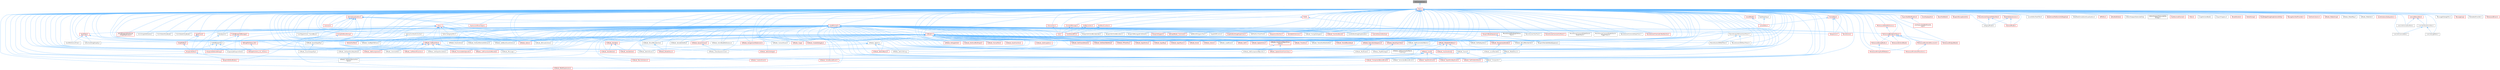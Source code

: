 digraph "TextComparison.h"
{
 // INTERACTIVE_SVG=YES
 // LATEX_PDF_SIZE
  bgcolor="transparent";
  edge [fontname=Helvetica,fontsize=10,labelfontname=Helvetica,labelfontsize=10];
  node [fontname=Helvetica,fontsize=10,shape=box,height=0.2,width=0.4];
  Node1 [id="Node000001",label="TextComparison.h",height=0.2,width=0.4,color="gray40", fillcolor="grey60", style="filled", fontcolor="black",tooltip=" "];
  Node1 -> Node2 [id="edge1_Node000001_Node000002",dir="back",color="steelblue1",style="solid",tooltip=" "];
  Node2 [id="Node000002",label="Text.h",height=0.2,width=0.4,color="red", fillcolor="#FFF0F0", style="filled",URL="$d6/d35/Text_8h.html",tooltip=" "];
  Node2 -> Node3 [id="edge2_Node000002_Node000003",dir="back",color="steelblue1",style="solid",tooltip=" "];
  Node3 [id="Node000003",label="AnimBlueprintExtension\l_PropertyAccess.h",height=0.2,width=0.4,color="red", fillcolor="#FFF0F0", style="filled",URL="$d2/db8/AnimBlueprintExtension__PropertyAccess_8h.html",tooltip=" "];
  Node2 -> Node5 [id="edge3_Node000002_Node000005",dir="back",color="steelblue1",style="solid",tooltip=" "];
  Node5 [id="Node000005",label="AnimGraphAttributes.h",height=0.2,width=0.4,color="grey40", fillcolor="white", style="filled",URL="$d3/d40/AnimGraphAttributes_8h.html",tooltip=" "];
  Node2 -> Node6 [id="edge4_Node000002_Node000006",dir="back",color="steelblue1",style="solid",tooltip=" "];
  Node6 [id="Node000006",label="AnimStateAliasNode.h",height=0.2,width=0.4,color="grey40", fillcolor="white", style="filled",URL="$d1/dd2/AnimStateAliasNode_8h.html",tooltip=" "];
  Node2 -> Node7 [id="edge5_Node000002_Node000007",dir="back",color="steelblue1",style="solid",tooltip=" "];
  Node7 [id="Node000007",label="AnimStateEntryNode.h",height=0.2,width=0.4,color="grey40", fillcolor="white", style="filled",URL="$de/d94/AnimStateEntryNode_8h.html",tooltip=" "];
  Node2 -> Node8 [id="edge6_Node000002_Node000008",dir="back",color="steelblue1",style="solid",tooltip=" "];
  Node8 [id="Node000008",label="AssetData.h",height=0.2,width=0.4,color="red", fillcolor="#FFF0F0", style="filled",URL="$d9/d19/AssetData_8h.html",tooltip=" "];
  Node8 -> Node45 [id="edge7_Node000008_Node000045",dir="back",color="steelblue1",style="solid",tooltip=" "];
  Node45 [id="Node000045",label="AssetReferenceFixer.h",height=0.2,width=0.4,color="grey40", fillcolor="white", style="filled",URL="$dd/da4/AssetReferenceFixer_8h.html",tooltip=" "];
  Node8 -> Node72 [id="edge8_Node000008_Node000072",dir="back",color="steelblue1",style="solid",tooltip=" "];
  Node72 [id="Node000072",label="CollectionDragDropOp.h",height=0.2,width=0.4,color="grey40", fillcolor="white", style="filled",URL="$d6/d23/CollectionDragDropOp_8h.html",tooltip=" "];
  Node8 -> Node258 [id="edge9_Node000008_Node000258",dir="back",color="steelblue1",style="solid",tooltip=" "];
  Node258 [id="Node000258",label="EdGraphSchema_K2.h",height=0.2,width=0.4,color="red", fillcolor="#FFF0F0", style="filled",URL="$d0/dcf/EdGraphSchema__K2_8h.html",tooltip=" "];
  Node258 -> Node266 [id="edge10_Node000258_Node000266",dir="back",color="steelblue1",style="solid",tooltip=" "];
  Node266 [id="Node000266",label="EdGraphSchema_K2_Actions.h",height=0.2,width=0.4,color="red", fillcolor="#FFF0F0", style="filled",URL="$d8/d9c/EdGraphSchema__K2__Actions_8h.html",tooltip=" "];
  Node2 -> Node45 [id="edge11_Node000002_Node000045",dir="back",color="steelblue1",style="solid",tooltip=" "];
  Node2 -> Node837 [id="edge12_Node000002_Node000837",dir="back",color="steelblue1",style="solid",tooltip=" "];
  Node837 [id="Node000837",label="AssetTypeActions_SoundBase.h",height=0.2,width=0.4,color="grey40", fillcolor="white", style="filled",URL="$db/d4e/AssetTypeActions__SoundBase_8h.html",tooltip=" "];
  Node2 -> Node838 [id="edge13_Node000002_Node000838",dir="back",color="steelblue1",style="solid",tooltip=" "];
  Node838 [id="Node000838",label="AsyncTaskNotification.h",height=0.2,width=0.4,color="red", fillcolor="#FFF0F0", style="filled",URL="$df/d7a/AsyncTaskNotification_8h.html",tooltip=" "];
  Node838 -> Node839 [id="edge14_Node000838_Node000839",dir="back",color="steelblue1",style="solid",tooltip=" "];
  Node839 [id="Node000839",label="CoreAsyncTaskNotification\lImpl.h",height=0.2,width=0.4,color="red", fillcolor="#FFF0F0", style="filled",URL="$dd/d5a/CoreAsyncTaskNotificationImpl_8h.html",tooltip=" "];
  Node2 -> Node849 [id="edge15_Node000002_Node000849",dir="back",color="steelblue1",style="solid",tooltip=" "];
  Node849 [id="Node000849",label="AxisDisplayInfo.h",height=0.2,width=0.4,color="red", fillcolor="#FFF0F0", style="filled",URL="$d4/d98/AxisDisplayInfo_8h.html",tooltip=" "];
  Node2 -> Node853 [id="edge16_Node000002_Node000853",dir="back",color="steelblue1",style="solid",tooltip=" "];
  Node853 [id="Node000853",label="BaseTreeNode.h",height=0.2,width=0.4,color="red", fillcolor="#FFF0F0", style="filled",URL="$da/dbe/BaseTreeNode_8h.html",tooltip=" "];
  Node2 -> Node77 [id="edge17_Node000002_Node000077",dir="back",color="steelblue1",style="solid",tooltip=" "];
  Node77 [id="Node000077",label="BlueprintActionMenuBuilder.h",height=0.2,width=0.4,color="grey40", fillcolor="white", style="filled",URL="$dd/dea/BlueprintActionMenuBuilder_8h.html",tooltip=" "];
  Node2 -> Node78 [id="edge18_Node000002_Node000078",dir="back",color="steelblue1",style="solid",tooltip=" "];
  Node78 [id="Node000078",label="BlueprintActionMenuItem.h",height=0.2,width=0.4,color="grey40", fillcolor="white", style="filled",URL="$d8/dca/BlueprintActionMenuItem_8h.html",tooltip=" "];
  Node2 -> Node81 [id="edge19_Node000002_Node000081",dir="back",color="steelblue1",style="solid",tooltip=" "];
  Node81 [id="Node000081",label="BlueprintEditor.h",height=0.2,width=0.4,color="red", fillcolor="#FFF0F0", style="filled",URL="$df/d7d/BlueprintEditor_8h.html",tooltip=" "];
  Node81 -> Node83 [id="edge20_Node000081_Node000083",dir="back",color="steelblue1",style="solid",tooltip=" "];
  Node83 [id="Node000083",label="BlueprintEditorModes.h",height=0.2,width=0.4,color="red", fillcolor="#FFF0F0", style="filled",URL="$d9/d70/BlueprintEditorModes_8h.html",tooltip=" "];
  Node2 -> Node83 [id="edge21_Node000002_Node000083",dir="back",color="steelblue1",style="solid",tooltip=" "];
  Node2 -> Node449 [id="edge22_Node000002_Node000449",dir="back",color="steelblue1",style="solid",tooltip=" "];
  Node449 [id="Node000449",label="BlueprintEditorSettings.h",height=0.2,width=0.4,color="red", fillcolor="#FFF0F0", style="filled",URL="$d4/dbc/BlueprintEditorSettings_8h.html",tooltip=" "];
  Node2 -> Node866 [id="edge23_Node000002_Node000866",dir="back",color="steelblue1",style="solid",tooltip=" "];
  Node866 [id="Node000866",label="BlueprintExceptionInfo.h",height=0.2,width=0.4,color="red", fillcolor="#FFF0F0", style="filled",URL="$d2/d2b/BlueprintExceptionInfo_8h.html",tooltip=" "];
  Node2 -> Node870 [id="edge24_Node000002_Node000870",dir="back",color="steelblue1",style="solid",tooltip=" "];
  Node870 [id="Node000870",label="BlueprintManagedListDetails.h",height=0.2,width=0.4,color="grey40", fillcolor="white", style="filled",URL="$da/d22/BlueprintManagedListDetails_8h.html",tooltip=" "];
  Node2 -> Node871 [id="edge25_Node000002_Node000871",dir="back",color="steelblue1",style="solid",tooltip=" "];
  Node871 [id="Node000871",label="BlueprintNodeSpawner.h",height=0.2,width=0.4,color="red", fillcolor="#FFF0F0", style="filled",URL="$d1/de9/BlueprintNodeSpawner_8h.html",tooltip=" "];
  Node871 -> Node876 [id="edge26_Node000871_Node000876",dir="back",color="steelblue1",style="solid",tooltip=" "];
  Node876 [id="Node000876",label="BlueprintVariableNodeSpawner.h",height=0.2,width=0.4,color="grey40", fillcolor="white", style="filled",URL="$db/dba/BlueprintVariableNodeSpawner_8h.html",tooltip=" "];
  Node2 -> Node878 [id="edge27_Node000002_Node000878",dir="back",color="steelblue1",style="solid",tooltip=" "];
  Node878 [id="Node000878",label="BlueprintSupport.h",height=0.2,width=0.4,color="red", fillcolor="#FFF0F0", style="filled",URL="$d1/d6c/BlueprintSupport_8h.html",tooltip=" "];
  Node2 -> Node876 [id="edge28_Node000002_Node000876",dir="back",color="steelblue1",style="solid",tooltip=" "];
  Node2 -> Node1022 [id="edge29_Node000002_Node001022",dir="back",color="steelblue1",style="solid",tooltip=" "];
  Node1022 [id="Node001022",label="Breakpoint.h",height=0.2,width=0.4,color="grey40", fillcolor="white", style="filled",URL="$d6/da3/Breakpoint_8h.html",tooltip=" "];
  Node1022 -> Node449 [id="edge30_Node001022_Node000449",dir="back",color="steelblue1",style="solid",tooltip=" "];
  Node2 -> Node1023 [id="edge31_Node000002_Node001023",dir="back",color="steelblue1",style="solid",tooltip=" "];
  Node1023 [id="Node001023",label="CategoryModel.h",height=0.2,width=0.4,color="grey40", fillcolor="white", style="filled",URL="$db/dfe/CategoryModel_8h.html",tooltip=" "];
  Node2 -> Node1024 [id="edge32_Node000002_Node001024",dir="back",color="steelblue1",style="solid",tooltip=" "];
  Node1024 [id="Node001024",label="ChannelModel.h",height=0.2,width=0.4,color="red", fillcolor="#FFF0F0", style="filled",URL="$de/d30/ChannelModel_8h.html",tooltip=" "];
  Node2 -> Node1026 [id="edge33_Node000002_Node001026",dir="back",color="steelblue1",style="solid",tooltip=" "];
  Node1026 [id="Node001026",label="Class.h",height=0.2,width=0.4,color="red", fillcolor="#FFF0F0", style="filled",URL="$d4/d05/Class_8h.html",tooltip=" "];
  Node1026 -> Node8 [id="edge34_Node001026_Node000008",dir="back",color="steelblue1",style="solid",tooltip=" "];
  Node1026 -> Node449 [id="edge35_Node001026_Node000449",dir="back",color="steelblue1",style="solid",tooltip=" "];
  Node1026 -> Node258 [id="edge36_Node001026_Node000258",dir="back",color="steelblue1",style="solid",tooltip=" "];
  Node1026 -> Node266 [id="edge37_Node001026_Node000266",dir="back",color="steelblue1",style="solid",tooltip=" "];
  Node1026 -> Node4192 [id="edge38_Node001026_Node004192",dir="back",color="steelblue1",style="solid",tooltip=" "];
  Node4192 [id="Node004192",label="EditorCategoryUtils.h",height=0.2,width=0.4,color="grey40", fillcolor="white", style="filled",URL="$d9/d6e/EditorCategoryUtils_8h.html",tooltip=" "];
  Node1026 -> Node4571 [id="edge39_Node001026_Node004571",dir="back",color="steelblue1",style="solid",tooltip=" "];
  Node4571 [id="Node004571",label="InteractiveTool.h",height=0.2,width=0.4,color="red", fillcolor="#FFF0F0", style="filled",URL="$d5/d55/InteractiveTool_8h.html",tooltip=" "];
  Node1026 -> Node914 [id="edge40_Node001026_Node000914",dir="back",color="steelblue1",style="solid",tooltip=" "];
  Node914 [id="Node000914",label="K2Node_BitmaskLiteral.h",height=0.2,width=0.4,color="grey40", fillcolor="white", style="filled",URL="$dc/de6/K2Node__BitmaskLiteral_8h.html",tooltip=" "];
  Node1026 -> Node145 [id="edge41_Node001026_Node000145",dir="back",color="steelblue1",style="solid",tooltip=" "];
  Node145 [id="Node000145",label="K2Node_CallFunction.h",height=0.2,width=0.4,color="red", fillcolor="#FFF0F0", style="filled",URL="$d5/d5f/K2Node__CallFunction_8h.html",tooltip=" "];
  Node145 -> Node147 [id="edge42_Node000145_Node000147",dir="back",color="steelblue1",style="solid",tooltip=" "];
  Node147 [id="Node000147",label="K2Node_AddComponent.h",height=0.2,width=0.4,color="red", fillcolor="#FFF0F0", style="filled",URL="$d9/dc9/K2Node__AddComponent_8h.html",tooltip=" "];
  Node145 -> Node148 [id="edge43_Node000145_Node000148",dir="back",color="steelblue1",style="solid",tooltip=" "];
  Node148 [id="Node000148",label="K2Node_AnimGetter.h",height=0.2,width=0.4,color="grey40", fillcolor="white", style="filled",URL="$dc/d9a/K2Node__AnimGetter_8h.html",tooltip=" "];
  Node145 -> Node151 [id="edge44_Node000145_Node000151",dir="back",color="steelblue1",style="solid",tooltip=" "];
  Node151 [id="Node000151",label="K2Node_CallFunctionOnMember.h",height=0.2,width=0.4,color="red", fillcolor="#FFF0F0", style="filled",URL="$d8/d2f/K2Node__CallFunctionOnMember_8h.html",tooltip=" "];
  Node145 -> Node153 [id="edge45_Node000145_Node000153",dir="back",color="steelblue1",style="solid",tooltip=" "];
  Node153 [id="Node000153",label="K2Node_CallParentFunction.h",height=0.2,width=0.4,color="red", fillcolor="#FFF0F0", style="filled",URL="$df/d77/K2Node__CallParentFunction_8h.html",tooltip=" "];
  Node145 -> Node155 [id="edge46_Node000145_Node000155",dir="back",color="steelblue1",style="solid",tooltip=" "];
  Node155 [id="Node000155",label="K2Node_GetInputAxisKeyValue.h",height=0.2,width=0.4,color="grey40", fillcolor="white", style="filled",URL="$d3/d5c/K2Node__GetInputAxisKeyValue_8h.html",tooltip=" "];
  Node155 -> Node156 [id="edge47_Node000155_Node000156",dir="back",color="steelblue1",style="solid",tooltip=" "];
  Node156 [id="Node000156",label="K2Node_GetInputVectorAxis\lValue.h",height=0.2,width=0.4,color="grey40", fillcolor="white", style="filled",URL="$da/dd9/K2Node__GetInputVectorAxisValue_8h.html",tooltip=" "];
  Node145 -> Node157 [id="edge48_Node000145_Node000157",dir="back",color="steelblue1",style="solid",tooltip=" "];
  Node157 [id="Node000157",label="K2Node_GetInputAxisValue.h",height=0.2,width=0.4,color="grey40", fillcolor="white", style="filled",URL="$db/d9b/K2Node__GetInputAxisValue_8h.html",tooltip=" "];
  Node145 -> Node159 [id="edge49_Node000145_Node000159",dir="back",color="steelblue1",style="solid",tooltip=" "];
  Node159 [id="Node000159",label="K2Node_Message.h",height=0.2,width=0.4,color="grey40", fillcolor="white", style="filled",URL="$d3/deb/K2Node__Message_8h.html",tooltip=" "];
  Node145 -> Node160 [id="edge50_Node000145_Node000160",dir="back",color="steelblue1",style="solid",tooltip=" "];
  Node160 [id="Node000160",label="K2Node_PromotableOperator.h",height=0.2,width=0.4,color="red", fillcolor="#FFF0F0", style="filled",URL="$db/d96/K2Node__PromotableOperator_8h.html",tooltip=" "];
  Node1026 -> Node163 [id="edge51_Node001026_Node000163",dir="back",color="steelblue1",style="solid",tooltip=" "];
  Node163 [id="Node000163",label="K2Node_CastByteToEnum.h",height=0.2,width=0.4,color="grey40", fillcolor="white", style="filled",URL="$d7/dcf/K2Node__CastByteToEnum_8h.html",tooltip=" "];
  Node1026 -> Node175 [id="edge52_Node001026_Node000175",dir="back",color="steelblue1",style="solid",tooltip=" "];
  Node175 [id="Node000175",label="K2Node_EnumLiteral.h",height=0.2,width=0.4,color="grey40", fillcolor="white", style="filled",URL="$d3/d1c/K2Node__EnumLiteral_8h.html",tooltip=" "];
  Node1026 -> Node188 [id="edge53_Node001026_Node000188",dir="back",color="steelblue1",style="solid",tooltip=" "];
  Node188 [id="Node000188",label="K2Node_ForEachElementInEnum.h",height=0.2,width=0.4,color="grey40", fillcolor="white", style="filled",URL="$d2/d15/K2Node__ForEachElementInEnum_8h.html",tooltip=" "];
  Node1026 -> Node190 [id="edge54_Node001026_Node000190",dir="back",color="steelblue1",style="solid",tooltip=" "];
  Node190 [id="Node000190",label="K2Node_GetNumEnumEntries.h",height=0.2,width=0.4,color="grey40", fillcolor="white", style="filled",URL="$d6/d60/K2Node__GetNumEnumEntries_8h.html",tooltip=" "];
  Node1026 -> Node950 [id="edge55_Node001026_Node000950",dir="back",color="steelblue1",style="solid",tooltip=" "];
  Node950 [id="Node000950",label="K2Node_Select.h",height=0.2,width=0.4,color="red", fillcolor="#FFF0F0", style="filled",URL="$d2/de5/K2Node__Select_8h.html",tooltip=" "];
  Node1026 -> Node199 [id="edge56_Node001026_Node000199",dir="back",color="steelblue1",style="solid",tooltip=" "];
  Node199 [id="Node000199",label="K2Node_SwitchEnum.h",height=0.2,width=0.4,color="grey40", fillcolor="white", style="filled",URL="$d1/df5/K2Node__SwitchEnum_8h.html",tooltip=" "];
  Node2 -> Node72 [id="edge57_Node000002_Node000072",dir="back",color="steelblue1",style="solid",tooltip=" "];
  Node2 -> Node5061 [id="edge58_Node000002_Node005061",dir="back",color="steelblue1",style="solid",tooltip=" "];
  Node5061 [id="Node005061",label="Common.h",height=0.2,width=0.4,color="red", fillcolor="#FFF0F0", style="filled",URL="$d3/d79/Plugins_2Runtime_2Harmonix_2Source_2HarmonixMetasound_2Public_2HarmonixMetasound_2Common_8h.html",tooltip=" "];
  Node2 -> Node1583 [id="edge59_Node000002_Node001583",dir="back",color="steelblue1",style="solid",tooltip=" "];
  Node1583 [id="Node001583",label="CompilerResultsLog.h",height=0.2,width=0.4,color="red", fillcolor="#FFF0F0", style="filled",URL="$dc/d68/CompilerResultsLog_8h.html",tooltip=" "];
  Node1583 -> Node166 [id="edge60_Node001583_Node000166",dir="back",color="steelblue1",style="solid",tooltip=" "];
  Node166 [id="Node000166",label="K2Node_MathExpression.h",height=0.2,width=0.4,color="red", fillcolor="#FFF0F0", style="filled",URL="$d4/de7/K2Node__MathExpression_8h.html",tooltip=" "];
  Node2 -> Node5084 [id="edge61_Node000002_Node005084",dir="back",color="steelblue1",style="solid",tooltip=" "];
  Node5084 [id="Node005084",label="ConfigCacheIni.h",height=0.2,width=0.4,color="red", fillcolor="#FFF0F0", style="filled",URL="$dd/d3f/ConfigCacheIni_8h.html",tooltip=" "];
  Node5084 -> Node5086 [id="edge62_Node005084_Node005086",dir="back",color="steelblue1",style="solid",tooltip=" "];
  Node5086 [id="Node005086",label="Core.h",height=0.2,width=0.4,color="red", fillcolor="#FFF0F0", style="filled",URL="$d6/dd7/Core_8h.html",tooltip=" "];
  Node5084 -> Node5087 [id="edge63_Node005084_Node005087",dir="back",color="steelblue1",style="solid",tooltip=" "];
  Node5087 [id="Node005087",label="CoreSharedPCH.h",height=0.2,width=0.4,color="red", fillcolor="#FFF0F0", style="filled",URL="$d8/de5/CoreSharedPCH_8h.html",tooltip=" "];
  Node2 -> Node5086 [id="edge64_Node000002_Node005086",dir="back",color="steelblue1",style="solid",tooltip=" "];
  Node2 -> Node839 [id="edge65_Node000002_Node000839",dir="back",color="steelblue1",style="solid",tooltip=" "];
  Node2 -> Node5093 [id="edge66_Node000002_Node005093",dir="back",color="steelblue1",style="solid",tooltip=" "];
  Node5093 [id="Node005093",label="CoreMinimal.h",height=0.2,width=0.4,color="red", fillcolor="#FFF0F0", style="filled",URL="$d7/d67/CoreMinimal_8h.html",tooltip=" "];
  Node5093 -> Node3 [id="edge67_Node005093_Node000003",dir="back",color="steelblue1",style="solid",tooltip=" "];
  Node5093 -> Node5 [id="edge68_Node005093_Node000005",dir="back",color="steelblue1",style="solid",tooltip=" "];
  Node5093 -> Node6 [id="edge69_Node005093_Node000006",dir="back",color="steelblue1",style="solid",tooltip=" "];
  Node5093 -> Node7 [id="edge70_Node005093_Node000007",dir="back",color="steelblue1",style="solid",tooltip=" "];
  Node5093 -> Node837 [id="edge71_Node005093_Node000837",dir="back",color="steelblue1",style="solid",tooltip=" "];
  Node5093 -> Node77 [id="edge72_Node005093_Node000077",dir="back",color="steelblue1",style="solid",tooltip=" "];
  Node5093 -> Node78 [id="edge73_Node005093_Node000078",dir="back",color="steelblue1",style="solid",tooltip=" "];
  Node5093 -> Node81 [id="edge74_Node005093_Node000081",dir="back",color="steelblue1",style="solid",tooltip=" "];
  Node5093 -> Node83 [id="edge75_Node005093_Node000083",dir="back",color="steelblue1",style="solid",tooltip=" "];
  Node5093 -> Node449 [id="edge76_Node005093_Node000449",dir="back",color="steelblue1",style="solid",tooltip=" "];
  Node5093 -> Node870 [id="edge77_Node005093_Node000870",dir="back",color="steelblue1",style="solid",tooltip=" "];
  Node5093 -> Node871 [id="edge78_Node005093_Node000871",dir="back",color="steelblue1",style="solid",tooltip=" "];
  Node5093 -> Node878 [id="edge79_Node005093_Node000878",dir="back",color="steelblue1",style="solid",tooltip=" "];
  Node5093 -> Node876 [id="edge80_Node005093_Node000876",dir="back",color="steelblue1",style="solid",tooltip=" "];
  Node5093 -> Node1022 [id="edge81_Node005093_Node001022",dir="back",color="steelblue1",style="solid",tooltip=" "];
  Node5093 -> Node72 [id="edge82_Node005093_Node000072",dir="back",color="steelblue1",style="solid",tooltip=" "];
  Node5093 -> Node1583 [id="edge83_Node005093_Node001583",dir="back",color="steelblue1",style="solid",tooltip=" "];
  Node5093 -> Node5086 [id="edge84_Node005093_Node005086",dir="back",color="steelblue1",style="solid",tooltip=" "];
  Node5093 -> Node5087 [id="edge85_Node005093_Node005087",dir="back",color="steelblue1",style="solid",tooltip=" "];
  Node5093 -> Node125 [id="edge86_Node005093_Node000125",dir="back",color="steelblue1",style="solid",tooltip=" "];
  Node125 [id="Node000125",label="EdGraphNode_Comment.h",height=0.2,width=0.4,color="red", fillcolor="#FFF0F0", style="filled",URL="$dd/d88/EdGraphNode__Comment_8h.html",tooltip=" "];
  Node5093 -> Node258 [id="edge87_Node005093_Node000258",dir="back",color="steelblue1",style="solid",tooltip=" "];
  Node5093 -> Node266 [id="edge88_Node005093_Node000266",dir="back",color="steelblue1",style="solid",tooltip=" "];
  Node5093 -> Node4563 [id="edge89_Node005093_Node004563",dir="back",color="steelblue1",style="solid",tooltip=" "];
  Node4563 [id="Node004563",label="EditMeshPolygonsTool.h",height=0.2,width=0.4,color="grey40", fillcolor="white", style="filled",URL="$d5/d72/EditMeshPolygonsTool_8h.html",tooltip=" "];
  Node5093 -> Node4192 [id="edge90_Node005093_Node004192",dir="back",color="steelblue1",style="solid",tooltip=" "];
  Node5093 -> Node904 [id="edge91_Node005093_Node000904",dir="back",color="steelblue1",style="solid",tooltip=" "];
  Node904 [id="Node000904",label="FindInBlueprintManager.h",height=0.2,width=0.4,color="red", fillcolor="#FFF0F0", style="filled",URL="$db/d3b/FindInBlueprintManager_8h.html",tooltip=" "];
  Node904 -> Node448 [id="edge92_Node000904_Node000448",dir="back",color="steelblue1",style="solid",tooltip=" "];
  Node448 [id="Node000448",label="FindInBlueprints.h",height=0.2,width=0.4,color="grey40", fillcolor="white", style="filled",URL="$d0/d27/FindInBlueprints_8h.html",tooltip=" "];
  Node448 -> Node81 [id="edge93_Node000448_Node000081",dir="back",color="steelblue1",style="solid",tooltip=" "];
  Node448 -> Node449 [id="edge94_Node000448_Node000449",dir="back",color="steelblue1",style="solid",tooltip=" "];
  Node448 -> Node450 [id="edge95_Node000448_Node000450",dir="back",color="steelblue1",style="solid",tooltip=" "];
  Node450 [id="Node000450",label="ImaginaryBlueprintData.h",height=0.2,width=0.4,color="grey40", fillcolor="white", style="filled",URL="$d9/d16/ImaginaryBlueprintData_8h.html",tooltip=" "];
  Node904 -> Node450 [id="edge96_Node000904_Node000450",dir="back",color="steelblue1",style="solid",tooltip=" "];
  Node5093 -> Node448 [id="edge97_Node005093_Node000448",dir="back",color="steelblue1",style="solid",tooltip=" "];
  Node5093 -> Node4097 [id="edge98_Node005093_Node004097",dir="back",color="steelblue1",style="solid",tooltip=" "];
  Node4097 [id="Node004097",label="GraphDiffControl.h",height=0.2,width=0.4,color="grey40", fillcolor="white", style="filled",URL="$d8/ded/GraphDiffControl_8h.html",tooltip=" "];
  Node5093 -> Node1912 [id="edge99_Node005093_Node001912",dir="back",color="steelblue1",style="solid",tooltip=" "];
  Node1912 [id="Node001912",label="GraphEditor.h",height=0.2,width=0.4,color="red", fillcolor="#FFF0F0", style="filled",URL="$dc/dc5/GraphEditor_8h.html",tooltip=" "];
  Node1912 -> Node81 [id="edge100_Node001912_Node000081",dir="back",color="steelblue1",style="solid",tooltip=" "];
  Node5093 -> Node452 [id="edge101_Node005093_Node000452",dir="back",color="steelblue1",style="solid",tooltip=" "];
  Node452 [id="Node000452",label="GraphEditorDragDropAction.h",height=0.2,width=0.4,color="red", fillcolor="#FFF0F0", style="filled",URL="$d7/d19/GraphEditorDragDropAction_8h.html",tooltip=" "];
  Node5093 -> Node6528 [id="edge102_Node005093_Node006528",dir="back",color="steelblue1",style="solid",tooltip=" "];
  Node6528 [id="Node006528",label="IOSPlatformTextField.h",height=0.2,width=0.4,color="grey40", fillcolor="white", style="filled",URL="$dc/de3/IOSPlatformTextField_8h.html",tooltip=" "];
  Node5093 -> Node2968 [id="edge103_Node005093_Node002968",dir="back",color="steelblue1",style="solid",tooltip=" "];
  Node2968 [id="Node002968",label="ISequencer.h",height=0.2,width=0.4,color="red", fillcolor="#FFF0F0", style="filled",URL="$d7/d1d/ISequencer_8h.html",tooltip=" "];
  Node5093 -> Node3525 [id="edge104_Node005093_Node003525",dir="back",color="steelblue1",style="solid",tooltip=" "];
  Node3525 [id="Node003525",label="ISequencerSection.h",height=0.2,width=0.4,color="red", fillcolor="#FFF0F0", style="filled",URL="$d7/d4b/ISequencerSection_8h.html",tooltip=" "];
  Node5093 -> Node6567 [id="edge105_Node005093_Node006567",dir="back",color="steelblue1",style="solid",tooltip=" "];
  Node6567 [id="Node006567",label="ISortableExtension.h",height=0.2,width=0.4,color="red", fillcolor="#FFF0F0", style="filled",URL="$dc/d6b/ISortableExtension_8h.html",tooltip=" "];
  Node5093 -> Node450 [id="edge106_Node005093_Node000450",dir="back",color="steelblue1",style="solid",tooltip=" "];
  Node5093 -> Node4505 [id="edge107_Node005093_Node004505",dir="back",color="steelblue1",style="solid",tooltip=" "];
  Node4505 [id="Node004505",label="InputChord.h",height=0.2,width=0.4,color="red", fillcolor="#FFF0F0", style="filled",URL="$da/dfe/InputChord_8h.html",tooltip=" "];
  Node4505 -> Node81 [id="edge108_Node004505_Node000081",dir="back",color="steelblue1",style="solid",tooltip=" "];
  Node4505 -> Node1912 [id="edge109_Node004505_Node001912",dir="back",color="steelblue1",style="solid",tooltip=" "];
  Node5093 -> Node4571 [id="edge110_Node005093_Node004571",dir="back",color="steelblue1",style="solid",tooltip=" "];
  Node5093 -> Node4612 [id="edge111_Node005093_Node004612",dir="back",color="steelblue1",style="solid",tooltip=" "];
  Node4612 [id="Node004612",label="InteractiveToolActionSet.h",height=0.2,width=0.4,color="grey40", fillcolor="white", style="filled",URL="$df/dc9/InteractiveToolActionSet_8h.html",tooltip=" "];
  Node4612 -> Node4571 [id="edge112_Node004612_Node004571",dir="back",color="steelblue1",style="solid",tooltip=" "];
  Node5093 -> Node909 [id="edge113_Node005093_Node000909",dir="back",color="steelblue1",style="solid",tooltip=" "];
  Node909 [id="Node000909",label="K2Node.h",height=0.2,width=0.4,color="red", fillcolor="#FFF0F0", style="filled",URL="$d5/d94/K2Node_8h.html",tooltip=" "];
  Node909 -> Node525 [id="edge114_Node000909_Node000525",dir="back",color="steelblue1",style="solid",tooltip=" "];
  Node525 [id="Node000525",label="K2Node_AnimNodeReference.h",height=0.2,width=0.4,color="grey40", fillcolor="white", style="filled",URL="$d2/d81/K2Node__AnimNodeReference_8h.html",tooltip=" "];
  Node909 -> Node910 [id="edge115_Node000909_Node000910",dir="back",color="steelblue1",style="solid",tooltip=" "];
  Node910 [id="Node000910",label="K2Node_AssignmentStatement.h",height=0.2,width=0.4,color="red", fillcolor="#FFF0F0", style="filled",URL="$d1/d32/K2Node__AssignmentStatement_8h.html",tooltip=" "];
  Node909 -> Node911 [id="edge116_Node000909_Node000911",dir="back",color="steelblue1",style="solid",tooltip=" "];
  Node911 [id="Node000911",label="K2Node_BaseAsyncTask.h",height=0.2,width=0.4,color="red", fillcolor="#FFF0F0", style="filled",URL="$d5/db7/K2Node__BaseAsyncTask_8h.html",tooltip=" "];
  Node911 -> Node913 [id="edge117_Node000911_Node000913",dir="back",color="steelblue1",style="solid",tooltip=" "];
  Node913 [id="Node000913",label="K2Node_PlayMontage.h",height=0.2,width=0.4,color="grey40", fillcolor="white", style="filled",URL="$d6/d6a/K2Node__PlayMontage_8h.html",tooltip=" "];
  Node909 -> Node914 [id="edge118_Node000909_Node000914",dir="back",color="steelblue1",style="solid",tooltip=" "];
  Node909 -> Node144 [id="edge119_Node000909_Node000144",dir="back",color="steelblue1",style="solid",tooltip=" "];
  Node144 [id="Node000144",label="K2Node_BreakStruct.h",height=0.2,width=0.4,color="red", fillcolor="#FFF0F0", style="filled",URL="$df/d93/K2Node__BreakStruct_8h.html",tooltip=" "];
  Node909 -> Node145 [id="edge120_Node000909_Node000145",dir="back",color="steelblue1",style="solid",tooltip=" "];
  Node909 -> Node163 [id="edge121_Node000909_Node000163",dir="back",color="steelblue1",style="solid",tooltip=" "];
  Node909 -> Node174 [id="edge122_Node000909_Node000174",dir="back",color="steelblue1",style="solid",tooltip=" "];
  Node174 [id="Node000174",label="K2Node_ClassDynamicCast.h",height=0.2,width=0.4,color="grey40", fillcolor="white", style="filled",URL="$d1/d23/K2Node__ClassDynamicCast_8h.html",tooltip=" "];
  Node909 -> Node167 [id="edge123_Node000909_Node000167",dir="back",color="steelblue1",style="solid",tooltip=" "];
  Node167 [id="Node000167",label="K2Node_ConstructObjectFrom\lClass.h",height=0.2,width=0.4,color="red", fillcolor="#FFF0F0", style="filled",URL="$d6/de4/K2Node__ConstructObjectFromClass_8h.html",tooltip=" "];
  Node167 -> Node168 [id="edge124_Node000167_Node000168",dir="back",color="steelblue1",style="solid",tooltip=" "];
  Node168 [id="Node000168",label="K2Node_AddComponentByClass.h",height=0.2,width=0.4,color="grey40", fillcolor="white", style="filled",URL="$df/de1/K2Node__AddComponentByClass_8h.html",tooltip=" "];
  Node167 -> Node170 [id="edge125_Node000167_Node000170",dir="back",color="steelblue1",style="solid",tooltip=" "];
  Node170 [id="Node000170",label="K2Node_SpawnActorFromClass.h",height=0.2,width=0.4,color="red", fillcolor="#FFF0F0", style="filled",URL="$dc/d71/K2Node__SpawnActorFromClass_8h.html",tooltip=" "];
  Node909 -> Node915 [id="edge126_Node000909_Node000915",dir="back",color="steelblue1",style="solid",tooltip=" "];
  Node915 [id="Node000915",label="K2Node_ConvertAsset.h",height=0.2,width=0.4,color="grey40", fillcolor="white", style="filled",URL="$d0/da7/K2Node__ConvertAsset_8h.html",tooltip=" "];
  Node909 -> Node916 [id="edge127_Node000909_Node000916",dir="back",color="steelblue1",style="solid",tooltip=" "];
  Node916 [id="Node000916",label="K2Node_Copy.h",height=0.2,width=0.4,color="red", fillcolor="#FFF0F0", style="filled",URL="$d5/dce/K2Node__Copy_8h.html",tooltip=" "];
  Node909 -> Node917 [id="edge128_Node000909_Node000917",dir="back",color="steelblue1",style="solid",tooltip=" "];
  Node917 [id="Node000917",label="K2Node_CreateDelegate.h",height=0.2,width=0.4,color="red", fillcolor="#FFF0F0", style="filled",URL="$d2/d7e/K2Node__CreateDelegate_8h.html",tooltip=" "];
  Node909 -> Node172 [id="edge129_Node000909_Node000172",dir="back",color="steelblue1",style="solid",tooltip=" "];
  Node172 [id="Node000172",label="K2Node_DelegateSet.h",height=0.2,width=0.4,color="red", fillcolor="#FFF0F0", style="filled",URL="$d0/d7b/K2Node__DelegateSet_8h.html",tooltip=" "];
  Node909 -> Node919 [id="edge130_Node000909_Node000919",dir="back",color="steelblue1",style="solid",tooltip=" "];
  Node919 [id="Node000919",label="K2Node_DoOnceMultiInput.h",height=0.2,width=0.4,color="red", fillcolor="#FFF0F0", style="filled",URL="$d8/db3/K2Node__DoOnceMultiInput_8h.html",tooltip=" "];
  Node909 -> Node173 [id="edge131_Node000909_Node000173",dir="back",color="steelblue1",style="solid",tooltip=" "];
  Node173 [id="Node000173",label="K2Node_DynamicCast.h",height=0.2,width=0.4,color="red", fillcolor="#FFF0F0", style="filled",URL="$dc/d1c/K2Node__DynamicCast_8h.html",tooltip=" "];
  Node173 -> Node174 [id="edge132_Node000173_Node000174",dir="back",color="steelblue1",style="solid",tooltip=" "];
  Node909 -> Node920 [id="edge133_Node000909_Node000920",dir="back",color="steelblue1",style="solid",tooltip=" "];
  Node920 [id="Node000920",label="K2Node_EaseFunction.h",height=0.2,width=0.4,color="red", fillcolor="#FFF0F0", style="filled",URL="$d7/db4/K2Node__EaseFunction_8h.html",tooltip=" "];
  Node909 -> Node921 [id="edge134_Node000909_Node000921",dir="back",color="steelblue1",style="solid",tooltip=" "];
  Node921 [id="Node000921",label="K2Node_EditablePinBase.h",height=0.2,width=0.4,color="red", fillcolor="#FFF0F0", style="filled",URL="$dd/d63/K2Node__EditablePinBase_8h.html",tooltip=" "];
  Node921 -> Node171 [id="edge135_Node000921_Node000171",dir="back",color="steelblue1",style="solid",tooltip=" "];
  Node171 [id="Node000171",label="K2Node_CustomEvent.h",height=0.2,width=0.4,color="red", fillcolor="#FFF0F0", style="filled",URL="$d1/d06/K2Node__CustomEvent_8h.html",tooltip=" "];
  Node921 -> Node176 [id="edge136_Node000921_Node000176",dir="back",color="steelblue1",style="solid",tooltip=" "];
  Node176 [id="Node000176",label="K2Node_Event.h",height=0.2,width=0.4,color="red", fillcolor="#FFF0F0", style="filled",URL="$dd/d9e/K2Node__Event_8h.html",tooltip=" "];
  Node176 -> Node134 [id="edge137_Node000176_Node000134",dir="back",color="steelblue1",style="solid",tooltip=" "];
  Node134 [id="Node000134",label="K2Node_ActorBoundEvent.h",height=0.2,width=0.4,color="red", fillcolor="#FFF0F0", style="filled",URL="$d8/db3/K2Node__ActorBoundEvent_8h.html",tooltip=" "];
  Node176 -> Node164 [id="edge138_Node000176_Node000164",dir="back",color="steelblue1",style="solid",tooltip=" "];
  Node164 [id="Node000164",label="K2Node_ComponentBoundEvent.h",height=0.2,width=0.4,color="red", fillcolor="#FFF0F0", style="filled",URL="$d7/d15/K2Node__ComponentBoundEvent_8h.html",tooltip=" "];
  Node176 -> Node171 [id="edge139_Node000176_Node000171",dir="back",color="steelblue1",style="solid",tooltip=" "];
  Node176 -> Node180 [id="edge140_Node000176_Node000180",dir="back",color="steelblue1",style="solid",tooltip=" "];
  Node180 [id="Node000180",label="K2Node_GeneratedBoundEvent.h",height=0.2,width=0.4,color="grey40", fillcolor="white", style="filled",URL="$d4/dc1/K2Node__GeneratedBoundEvent_8h.html",tooltip=" "];
  Node176 -> Node182 [id="edge141_Node000176_Node000182",dir="back",color="steelblue1",style="solid",tooltip=" "];
  Node182 [id="Node000182",label="K2Node_InputAxisEvent.h",height=0.2,width=0.4,color="red", fillcolor="#FFF0F0", style="filled",URL="$d5/dd9/K2Node__InputAxisEvent_8h.html",tooltip=" "];
  Node176 -> Node183 [id="edge142_Node000176_Node000183",dir="back",color="steelblue1",style="solid",tooltip=" "];
  Node183 [id="Node000183",label="K2Node_InputAxisKeyEvent.h",height=0.2,width=0.4,color="red", fillcolor="#FFF0F0", style="filled",URL="$d8/d36/K2Node__InputAxisKeyEvent_8h.html",tooltip=" "];
  Node921 -> Node922 [id="edge143_Node000921_Node000922",dir="back",color="steelblue1",style="solid",tooltip=" "];
  Node922 [id="Node000922",label="K2Node_FunctionEntry.h",height=0.2,width=0.4,color="red", fillcolor="#FFF0F0", style="filled",URL="$d8/d11/K2Node__FunctionEntry_8h.html",tooltip=" "];
  Node921 -> Node925 [id="edge144_Node000921_Node000925",dir="back",color="steelblue1",style="solid",tooltip=" "];
  Node925 [id="Node000925",label="K2Node_Tunnel.h",height=0.2,width=0.4,color="grey40", fillcolor="white", style="filled",URL="$d2/d04/K2Node__Tunnel_8h.html",tooltip=" "];
  Node925 -> Node165 [id="edge145_Node000925_Node000165",dir="back",color="steelblue1",style="solid",tooltip=" "];
  Node165 [id="Node000165",label="K2Node_Composite.h",height=0.2,width=0.4,color="grey40", fillcolor="white", style="filled",URL="$d9/d9a/K2Node__Composite_8h.html",tooltip=" "];
  Node165 -> Node166 [id="edge146_Node000165_Node000166",dir="back",color="steelblue1",style="solid",tooltip=" "];
  Node925 -> Node193 [id="edge147_Node000925_Node000193",dir="back",color="steelblue1",style="solid",tooltip=" "];
  Node193 [id="Node000193",label="K2Node_MacroInstance.h",height=0.2,width=0.4,color="red", fillcolor="#FFF0F0", style="filled",URL="$d1/d45/K2Node__MacroInstance_8h.html",tooltip=" "];
  Node909 -> Node926 [id="edge148_Node000909_Node000926",dir="back",color="steelblue1",style="solid",tooltip=" "];
  Node926 [id="Node000926",label="K2Node_EnumEquality.h",height=0.2,width=0.4,color="grey40", fillcolor="white", style="filled",URL="$d4/d88/K2Node__EnumEquality_8h.html",tooltip=" "];
  Node926 -> Node927 [id="edge149_Node000926_Node000927",dir="back",color="steelblue1",style="solid",tooltip=" "];
  Node927 [id="Node000927",label="K2Node_EnumInequality.h",height=0.2,width=0.4,color="grey40", fillcolor="white", style="filled",URL="$d7/d5f/K2Node__EnumInequality_8h.html",tooltip=" "];
  Node909 -> Node175 [id="edge150_Node000909_Node000175",dir="back",color="steelblue1",style="solid",tooltip=" "];
  Node909 -> Node928 [id="edge151_Node000909_Node000928",dir="back",color="steelblue1",style="solid",tooltip=" "];
  Node928 [id="Node000928",label="K2Node_ExecutionSequence.h",height=0.2,width=0.4,color="red", fillcolor="#FFF0F0", style="filled",URL="$da/d97/K2Node__ExecutionSequence_8h.html",tooltip=" "];
  Node928 -> Node929 [id="edge152_Node000928_Node000929",dir="back",color="steelblue1",style="solid",tooltip=" "];
  Node929 [id="Node000929",label="K2Node_MultiGate.h",height=0.2,width=0.4,color="grey40", fillcolor="white", style="filled",URL="$d6/da1/K2Node__MultiGate_8h.html",tooltip=" "];
  Node909 -> Node188 [id="edge153_Node000909_Node000188",dir="back",color="steelblue1",style="solid",tooltip=" "];
  Node909 -> Node930 [id="edge154_Node000909_Node000930",dir="back",color="steelblue1",style="solid",tooltip=" "];
  Node930 [id="Node000930",label="K2Node_FormatText.h",height=0.2,width=0.4,color="red", fillcolor="#FFF0F0", style="filled",URL="$d0/d94/K2Node__FormatText_8h.html",tooltip=" "];
  Node909 -> Node932 [id="edge155_Node000909_Node000932",dir="back",color="steelblue1",style="solid",tooltip=" "];
  Node932 [id="Node000932",label="K2Node_GetArrayItem.h",height=0.2,width=0.4,color="red", fillcolor="#FFF0F0", style="filled",URL="$df/db6/K2Node__GetArrayItem_8h.html",tooltip=" "];
  Node909 -> Node933 [id="edge156_Node000909_Node000933",dir="back",color="steelblue1",style="solid",tooltip=" "];
  Node933 [id="Node000933",label="K2Node_GetClassDefaults.h",height=0.2,width=0.4,color="red", fillcolor="#FFF0F0", style="filled",URL="$d8/d5e/K2Node__GetClassDefaults_8h.html",tooltip=" "];
  Node909 -> Node189 [id="edge157_Node000909_Node000189",dir="back",color="steelblue1",style="solid",tooltip=" "];
  Node189 [id="Node000189",label="K2Node_GetDataTableRow.h",height=0.2,width=0.4,color="red", fillcolor="#FFF0F0", style="filled",URL="$d5/d7f/K2Node__GetDataTableRow_8h.html",tooltip=" "];
  Node909 -> Node934 [id="edge158_Node000909_Node000934",dir="back",color="steelblue1",style="solid",tooltip=" "];
  Node934 [id="Node000934",label="K2Node_GetEnumeratorName.h",height=0.2,width=0.4,color="grey40", fillcolor="white", style="filled",URL="$d1/d1f/K2Node__GetEnumeratorName_8h.html",tooltip=" "];
  Node934 -> Node935 [id="edge159_Node000934_Node000935",dir="back",color="steelblue1",style="solid",tooltip=" "];
  Node935 [id="Node000935",label="K2Node_GetEnumeratorName\lAsString.h",height=0.2,width=0.4,color="grey40", fillcolor="white", style="filled",URL="$d8/d77/K2Node__GetEnumeratorNameAsString_8h.html",tooltip=" "];
  Node909 -> Node190 [id="edge160_Node000909_Node000190",dir="back",color="steelblue1",style="solid",tooltip=" "];
  Node909 -> Node937 [id="edge161_Node000909_Node000937",dir="back",color="steelblue1",style="solid",tooltip=" "];
  Node937 [id="Node000937",label="K2Node_GetSubsystem.h",height=0.2,width=0.4,color="grey40", fillcolor="white", style="filled",URL="$d6/d44/K2Node__GetSubsystem_8h.html",tooltip=" "];
  Node909 -> Node938 [id="edge162_Node000909_Node000938",dir="back",color="steelblue1",style="solid",tooltip=" "];
  Node938 [id="Node000938",label="K2Node_IfThenElse.h",height=0.2,width=0.4,color="red", fillcolor="#FFF0F0", style="filled",URL="$d7/d43/K2Node__IfThenElse_8h.html",tooltip=" "];
  Node909 -> Node191 [id="edge163_Node000909_Node000191",dir="back",color="steelblue1",style="solid",tooltip=" "];
  Node191 [id="Node000191",label="K2Node_InputAction.h",height=0.2,width=0.4,color="red", fillcolor="#FFF0F0", style="filled",URL="$d7/d16/K2Node__InputAction_8h.html",tooltip=" "];
  Node909 -> Node192 [id="edge164_Node000909_Node000192",dir="back",color="steelblue1",style="solid",tooltip=" "];
  Node192 [id="Node000192",label="K2Node_InputKey.h",height=0.2,width=0.4,color="red", fillcolor="#FFF0F0", style="filled",URL="$d2/dd5/K2Node__InputKey_8h.html",tooltip=" "];
  Node909 -> Node939 [id="edge165_Node000909_Node000939",dir="back",color="steelblue1",style="solid",tooltip=" "];
  Node939 [id="Node000939",label="K2Node_InputTouch.h",height=0.2,width=0.4,color="red", fillcolor="#FFF0F0", style="filled",URL="$d4/d0f/K2Node__InputTouch_8h.html",tooltip=" "];
  Node909 -> Node940 [id="edge166_Node000909_Node000940",dir="back",color="steelblue1",style="solid",tooltip=" "];
  Node940 [id="Node000940",label="K2Node_Knot.h",height=0.2,width=0.4,color="red", fillcolor="#FFF0F0", style="filled",URL="$d2/dfd/K2Node__Knot_8h.html",tooltip=" "];
  Node909 -> Node941 [id="edge167_Node000909_Node000941",dir="back",color="steelblue1",style="solid",tooltip=" "];
  Node941 [id="Node000941",label="K2Node_Literal.h",height=0.2,width=0.4,color="red", fillcolor="#FFF0F0", style="filled",URL="$da/d6c/K2Node__Literal_8h.html",tooltip=" "];
  Node909 -> Node942 [id="edge168_Node000909_Node000942",dir="back",color="steelblue1",style="solid",tooltip=" "];
  Node942 [id="Node000942",label="K2Node_LoadAsset.h",height=0.2,width=0.4,color="grey40", fillcolor="white", style="filled",URL="$db/d4b/K2Node__LoadAsset_8h.html",tooltip=" "];
  Node909 -> Node193 [id="edge169_Node000909_Node000193",dir="back",color="steelblue1",style="solid",tooltip=" "];
  Node909 -> Node194 [id="edge170_Node000909_Node000194",dir="back",color="steelblue1",style="solid",tooltip=" "];
  Node194 [id="Node000194",label="K2Node_MakeStruct.h",height=0.2,width=0.4,color="grey40", fillcolor="white", style="filled",URL="$de/de5/K2Node__MakeStruct_8h.html",tooltip=" "];
  Node194 -> Node195 [id="edge171_Node000194_Node000195",dir="back",color="steelblue1",style="solid",tooltip=" "];
  Node195 [id="Node000195",label="K2Node_SetFieldsInStruct.h",height=0.2,width=0.4,color="red", fillcolor="#FFF0F0", style="filled",URL="$d0/d0c/K2Node__SetFieldsInStruct_8h.html",tooltip=" "];
  Node909 -> Node950 [id="edge172_Node000909_Node000950",dir="back",color="steelblue1",style="solid",tooltip=" "];
  Node909 -> Node951 [id="edge173_Node000909_Node000951",dir="back",color="steelblue1",style="solid",tooltip=" "];
  Node951 [id="Node000951",label="K2Node_Self.h",height=0.2,width=0.4,color="red", fillcolor="#FFF0F0", style="filled",URL="$d3/d27/K2Node__Self_8h.html",tooltip=" "];
  Node909 -> Node196 [id="edge174_Node000909_Node000196",dir="back",color="steelblue1",style="solid",tooltip=" "];
  Node196 [id="Node000196",label="K2Node_SpawnActor.h",height=0.2,width=0.4,color="red", fillcolor="#FFF0F0", style="filled",URL="$df/dd1/K2Node__SpawnActor_8h.html",tooltip=" "];
  Node909 -> Node170 [id="edge175_Node000909_Node000170",dir="back",color="steelblue1",style="solid",tooltip=" "];
  Node909 -> Node197 [id="edge176_Node000909_Node000197",dir="back",color="steelblue1",style="solid",tooltip=" "];
  Node197 [id="Node000197",label="K2Node_StructMemberGet.h",height=0.2,width=0.4,color="grey40", fillcolor="white", style="filled",URL="$d3/d37/K2Node__StructMemberGet_8h.html",tooltip=" "];
  Node197 -> Node144 [id="edge177_Node000197_Node000144",dir="back",color="steelblue1",style="solid",tooltip=" "];
  Node909 -> Node198 [id="edge178_Node000909_Node000198",dir="back",color="steelblue1",style="solid",tooltip=" "];
  Node198 [id="Node000198",label="K2Node_StructMemberSet.h",height=0.2,width=0.4,color="grey40", fillcolor="white", style="filled",URL="$df/d40/K2Node__StructMemberSet_8h.html",tooltip=" "];
  Node198 -> Node194 [id="edge179_Node000198_Node000194",dir="back",color="steelblue1",style="solid",tooltip=" "];
  Node909 -> Node955 [id="edge180_Node000909_Node000955",dir="back",color="steelblue1",style="solid",tooltip=" "];
  Node955 [id="Node000955",label="K2Node_Switch.h",height=0.2,width=0.4,color="grey40", fillcolor="white", style="filled",URL="$dc/d1a/K2Node__Switch_8h.html",tooltip=" "];
  Node955 -> Node199 [id="edge181_Node000955_Node000199",dir="back",color="steelblue1",style="solid",tooltip=" "];
  Node955 -> Node956 [id="edge182_Node000955_Node000956",dir="back",color="steelblue1",style="solid",tooltip=" "];
  Node956 [id="Node000956",label="K2Node_SwitchInteger.h",height=0.2,width=0.4,color="red", fillcolor="#FFF0F0", style="filled",URL="$d4/d66/K2Node__SwitchInteger_8h.html",tooltip=" "];
  Node955 -> Node957 [id="edge183_Node000955_Node000957",dir="back",color="steelblue1",style="solid",tooltip=" "];
  Node957 [id="Node000957",label="K2Node_SwitchName.h",height=0.2,width=0.4,color="red", fillcolor="#FFF0F0", style="filled",URL="$d9/df7/K2Node__SwitchName_8h.html",tooltip=" "];
  Node955 -> Node958 [id="edge184_Node000955_Node000958",dir="back",color="steelblue1",style="solid",tooltip=" "];
  Node958 [id="Node000958",label="K2Node_SwitchString.h",height=0.2,width=0.4,color="grey40", fillcolor="white", style="filled",URL="$da/da6/K2Node__SwitchString_8h.html",tooltip=" "];
  Node909 -> Node199 [id="edge185_Node000909_Node000199",dir="back",color="steelblue1",style="solid",tooltip=" "];
  Node909 -> Node200 [id="edge186_Node000909_Node000200",dir="back",color="steelblue1",style="solid",tooltip=" "];
  Node200 [id="Node000200",label="K2Node_TemporaryVariable.h",height=0.2,width=0.4,color="red", fillcolor="#FFF0F0", style="filled",URL="$d1/d6a/K2Node__TemporaryVariable_8h.html",tooltip=" "];
  Node200 -> Node201 [id="edge187_Node000200_Node000201",dir="back",color="steelblue1",style="solid",tooltip=" "];
  Node201 [id="Node000201",label="K2Node_LocalVariable.h",height=0.2,width=0.4,color="grey40", fillcolor="white", style="filled",URL="$d4/d4f/K2Node__LocalVariable_8h.html",tooltip=" "];
  Node909 -> Node959 [id="edge188_Node000909_Node000959",dir="back",color="steelblue1",style="solid",tooltip=" "];
  Node959 [id="Node000959",label="K2Node_Timeline.h",height=0.2,width=0.4,color="red", fillcolor="#FFF0F0", style="filled",URL="$dd/dd4/K2Node__Timeline_8h.html",tooltip=" "];
  Node909 -> Node960 [id="edge189_Node000909_Node000960",dir="back",color="steelblue1",style="solid",tooltip=" "];
  Node960 [id="Node000960",label="K2Node_TransitionRuleGetter.h",height=0.2,width=0.4,color="grey40", fillcolor="white", style="filled",URL="$da/d0d/K2Node__TransitionRuleGetter_8h.html",tooltip=" "];
  Node909 -> Node925 [id="edge190_Node000909_Node000925",dir="back",color="steelblue1",style="solid",tooltip=" "];
  Node909 -> Node961 [id="edge191_Node000909_Node000961",dir="back",color="steelblue1",style="solid",tooltip=" "];
  Node961 [id="Node000961",label="K2Node_TunnelBoundary.h",height=0.2,width=0.4,color="red", fillcolor="#FFF0F0", style="filled",URL="$d3/d2f/K2Node__TunnelBoundary_8h.html",tooltip=" "];
  Node909 -> Node962 [id="edge192_Node000909_Node000962",dir="back",color="steelblue1",style="solid",tooltip=" "];
  Node962 [id="Node000962",label="K2Node_Variable.h",height=0.2,width=0.4,color="red", fillcolor="#FFF0F0", style="filled",URL="$d7/dbe/K2Node__Variable_8h.html",tooltip=" "];
  Node962 -> Node202 [id="edge193_Node000962_Node000202",dir="back",color="steelblue1",style="solid",tooltip=" "];
  Node202 [id="Node000202",label="K2Node_VariableGet.h",height=0.2,width=0.4,color="red", fillcolor="#FFF0F0", style="filled",URL="$d3/de0/K2Node__VariableGet_8h.html",tooltip=" "];
  Node962 -> Node203 [id="edge194_Node000962_Node000203",dir="back",color="steelblue1",style="solid",tooltip=" "];
  Node203 [id="Node000203",label="K2Node_VariableSet.h",height=0.2,width=0.4,color="red", fillcolor="#FFF0F0", style="filled",URL="$d9/d54/K2Node__VariableSet_8h.html",tooltip=" "];
  Node909 -> Node204 [id="edge195_Node000909_Node000204",dir="back",color="steelblue1",style="solid",tooltip=" "];
  Node204 [id="Node000204",label="K2Node_VariableSetRef.h",height=0.2,width=0.4,color="grey40", fillcolor="white", style="filled",URL="$dc/de5/K2Node__VariableSetRef_8h.html",tooltip=" "];
  Node5093 -> Node134 [id="edge196_Node005093_Node000134",dir="back",color="steelblue1",style="solid",tooltip=" "];
  Node5093 -> Node147 [id="edge197_Node005093_Node000147",dir="back",color="steelblue1",style="solid",tooltip=" "];
  Node5093 -> Node168 [id="edge198_Node005093_Node000168",dir="back",color="steelblue1",style="solid",tooltip=" "];
  Node5093 -> Node148 [id="edge199_Node005093_Node000148",dir="back",color="steelblue1",style="solid",tooltip=" "];
  Node5093 -> Node525 [id="edge200_Node005093_Node000525",dir="back",color="steelblue1",style="solid",tooltip=" "];
  Node5093 -> Node137 [id="edge201_Node005093_Node000137",dir="back",color="steelblue1",style="solid",tooltip=" "];
  Node137 [id="Node000137",label="K2Node_AssignDelegate.h",height=0.2,width=0.4,color="grey40", fillcolor="white", style="filled",URL="$d1/dcc/K2Node__AssignDelegate_8h.html",tooltip=" "];
  Node5093 -> Node910 [id="edge202_Node005093_Node000910",dir="back",color="steelblue1",style="solid",tooltip=" "];
  Node5093 -> Node911 [id="edge203_Node005093_Node000911",dir="back",color="steelblue1",style="solid",tooltip=" "];
  Node5093 -> Node914 [id="edge204_Node005093_Node000914",dir="back",color="steelblue1",style="solid",tooltip=" "];
  Node5093 -> Node144 [id="edge205_Node005093_Node000144",dir="back",color="steelblue1",style="solid",tooltip=" "];
  Node5093 -> Node145 [id="edge206_Node005093_Node000145",dir="back",color="steelblue1",style="solid",tooltip=" "];
  Node5093 -> Node151 [id="edge207_Node005093_Node000151",dir="back",color="steelblue1",style="solid",tooltip=" "];
  Node5093 -> Node153 [id="edge208_Node005093_Node000153",dir="back",color="steelblue1",style="solid",tooltip=" "];
  Node5093 -> Node163 [id="edge209_Node005093_Node000163",dir="back",color="steelblue1",style="solid",tooltip=" "];
  Node5093 -> Node174 [id="edge210_Node005093_Node000174",dir="back",color="steelblue1",style="solid",tooltip=" "];
  Node5093 -> Node164 [id="edge211_Node005093_Node000164",dir="back",color="steelblue1",style="solid",tooltip=" "];
  Node5093 -> Node165 [id="edge212_Node005093_Node000165",dir="back",color="steelblue1",style="solid",tooltip=" "];
  Node5093 -> Node167 [id="edge213_Node005093_Node000167",dir="back",color="steelblue1",style="solid",tooltip=" "];
  Node5093 -> Node915 [id="edge214_Node005093_Node000915",dir="back",color="steelblue1",style="solid",tooltip=" "];
  Node5093 -> Node916 [id="edge215_Node005093_Node000916",dir="back",color="steelblue1",style="solid",tooltip=" "];
  Node5093 -> Node917 [id="edge216_Node005093_Node000917",dir="back",color="steelblue1",style="solid",tooltip=" "];
  Node5093 -> Node171 [id="edge217_Node005093_Node000171",dir="back",color="steelblue1",style="solid",tooltip=" "];
  Node5093 -> Node172 [id="edge218_Node005093_Node000172",dir="back",color="steelblue1",style="solid",tooltip=" "];
  Node5093 -> Node919 [id="edge219_Node005093_Node000919",dir="back",color="steelblue1",style="solid",tooltip=" "];
  Node5093 -> Node173 [id="edge220_Node005093_Node000173",dir="back",color="steelblue1",style="solid",tooltip=" "];
  Node5093 -> Node920 [id="edge221_Node005093_Node000920",dir="back",color="steelblue1",style="solid",tooltip=" "];
  Node5093 -> Node921 [id="edge222_Node005093_Node000921",dir="back",color="steelblue1",style="solid",tooltip=" "];
  Node5093 -> Node926 [id="edge223_Node005093_Node000926",dir="back",color="steelblue1",style="solid",tooltip=" "];
  Node5093 -> Node927 [id="edge224_Node005093_Node000927",dir="back",color="steelblue1",style="solid",tooltip=" "];
  Node5093 -> Node175 [id="edge225_Node005093_Node000175",dir="back",color="steelblue1",style="solid",tooltip=" "];
  Node5093 -> Node176 [id="edge226_Node005093_Node000176",dir="back",color="steelblue1",style="solid",tooltip=" "];
  Node5093 -> Node928 [id="edge227_Node005093_Node000928",dir="back",color="steelblue1",style="solid",tooltip=" "];
  Node5093 -> Node188 [id="edge228_Node005093_Node000188",dir="back",color="steelblue1",style="solid",tooltip=" "];
  Node5093 -> Node930 [id="edge229_Node005093_Node000930",dir="back",color="steelblue1",style="solid",tooltip=" "];
  Node5093 -> Node922 [id="edge230_Node005093_Node000922",dir="back",color="steelblue1",style="solid",tooltip=" "];
  Node5093 -> Node924 [id="edge231_Node005093_Node000924",dir="back",color="steelblue1",style="solid",tooltip=" "];
  Node924 [id="Node000924",label="K2Node_FunctionResult.h",height=0.2,width=0.4,color="red", fillcolor="#FFF0F0", style="filled",URL="$d5/daa/K2Node__FunctionResult_8h.html",tooltip=" "];
  Node5093 -> Node180 [id="edge232_Node005093_Node000180",dir="back",color="steelblue1",style="solid",tooltip=" "];
  Node5093 -> Node932 [id="edge233_Node005093_Node000932",dir="back",color="steelblue1",style="solid",tooltip=" "];
  Node5093 -> Node933 [id="edge234_Node005093_Node000933",dir="back",color="steelblue1",style="solid",tooltip=" "];
  Node5093 -> Node189 [id="edge235_Node005093_Node000189",dir="back",color="steelblue1",style="solid",tooltip=" "];
  Node5093 -> Node934 [id="edge236_Node005093_Node000934",dir="back",color="steelblue1",style="solid",tooltip=" "];
  Node5093 -> Node935 [id="edge237_Node005093_Node000935",dir="back",color="steelblue1",style="solid",tooltip=" "];
  Node5093 -> Node155 [id="edge238_Node005093_Node000155",dir="back",color="steelblue1",style="solid",tooltip=" "];
  Node5093 -> Node157 [id="edge239_Node005093_Node000157",dir="back",color="steelblue1",style="solid",tooltip=" "];
  Node5093 -> Node156 [id="edge240_Node005093_Node000156",dir="back",color="steelblue1",style="solid",tooltip=" "];
  Node5093 -> Node190 [id="edge241_Node005093_Node000190",dir="back",color="steelblue1",style="solid",tooltip=" "];
  Node5093 -> Node938 [id="edge242_Node005093_Node000938",dir="back",color="steelblue1",style="solid",tooltip=" "];
  Node5093 -> Node191 [id="edge243_Node005093_Node000191",dir="back",color="steelblue1",style="solid",tooltip=" "];
  Node5093 -> Node182 [id="edge244_Node005093_Node000182",dir="back",color="steelblue1",style="solid",tooltip=" "];
  Node5093 -> Node183 [id="edge245_Node005093_Node000183",dir="back",color="steelblue1",style="solid",tooltip=" "];
  Node5093 -> Node192 [id="edge246_Node005093_Node000192",dir="back",color="steelblue1",style="solid",tooltip=" "];
  Node5093 -> Node939 [id="edge247_Node005093_Node000939",dir="back",color="steelblue1",style="solid",tooltip=" "];
  Node5093 -> Node940 [id="edge248_Node005093_Node000940",dir="back",color="steelblue1",style="solid",tooltip=" "];
  Node5093 -> Node941 [id="edge249_Node005093_Node000941",dir="back",color="steelblue1",style="solid",tooltip=" "];
  Node5093 -> Node942 [id="edge250_Node005093_Node000942",dir="back",color="steelblue1",style="solid",tooltip=" "];
  Node5093 -> Node201 [id="edge251_Node005093_Node000201",dir="back",color="steelblue1",style="solid",tooltip=" "];
  Node5093 -> Node193 [id="edge252_Node005093_Node000193",dir="back",color="steelblue1",style="solid",tooltip=" "];
  Node5093 -> Node194 [id="edge253_Node005093_Node000194",dir="back",color="steelblue1",style="solid",tooltip=" "];
  Node5093 -> Node166 [id="edge254_Node005093_Node000166",dir="back",color="steelblue1",style="solid",tooltip=" "];
  Node5093 -> Node159 [id="edge255_Node005093_Node000159",dir="back",color="steelblue1",style="solid",tooltip=" "];
  Node5093 -> Node929 [id="edge256_Node005093_Node000929",dir="back",color="steelblue1",style="solid",tooltip=" "];
  Node5093 -> Node913 [id="edge257_Node005093_Node000913",dir="back",color="steelblue1",style="solid",tooltip=" "];
  Node5093 -> Node160 [id="edge258_Node005093_Node000160",dir="back",color="steelblue1",style="solid",tooltip=" "];
  Node5093 -> Node950 [id="edge259_Node005093_Node000950",dir="back",color="steelblue1",style="solid",tooltip=" "];
  Node5093 -> Node951 [id="edge260_Node005093_Node000951",dir="back",color="steelblue1",style="solid",tooltip=" "];
  Node5093 -> Node195 [id="edge261_Node005093_Node000195",dir="back",color="steelblue1",style="solid",tooltip=" "];
  Node5093 -> Node196 [id="edge262_Node005093_Node000196",dir="back",color="steelblue1",style="solid",tooltip=" "];
  Node5093 -> Node170 [id="edge263_Node005093_Node000170",dir="back",color="steelblue1",style="solid",tooltip=" "];
  Node5093 -> Node197 [id="edge264_Node005093_Node000197",dir="back",color="steelblue1",style="solid",tooltip=" "];
  Node5093 -> Node198 [id="edge265_Node005093_Node000198",dir="back",color="steelblue1",style="solid",tooltip=" "];
  Node5093 -> Node955 [id="edge266_Node005093_Node000955",dir="back",color="steelblue1",style="solid",tooltip=" "];
  Node5093 -> Node199 [id="edge267_Node005093_Node000199",dir="back",color="steelblue1",style="solid",tooltip=" "];
  Node5093 -> Node956 [id="edge268_Node005093_Node000956",dir="back",color="steelblue1",style="solid",tooltip=" "];
  Node5093 -> Node957 [id="edge269_Node005093_Node000957",dir="back",color="steelblue1",style="solid",tooltip=" "];
  Node5093 -> Node958 [id="edge270_Node005093_Node000958",dir="back",color="steelblue1",style="solid",tooltip=" "];
  Node5093 -> Node200 [id="edge271_Node005093_Node000200",dir="back",color="steelblue1",style="solid",tooltip=" "];
  Node5093 -> Node959 [id="edge272_Node005093_Node000959",dir="back",color="steelblue1",style="solid",tooltip=" "];
  Node5093 -> Node960 [id="edge273_Node005093_Node000960",dir="back",color="steelblue1",style="solid",tooltip=" "];
  Node5093 -> Node925 [id="edge274_Node005093_Node000925",dir="back",color="steelblue1",style="solid",tooltip=" "];
  Node5093 -> Node961 [id="edge275_Node005093_Node000961",dir="back",color="steelblue1",style="solid",tooltip=" "];
  Node5093 -> Node962 [id="edge276_Node005093_Node000962",dir="back",color="steelblue1",style="solid",tooltip=" "];
  Node5093 -> Node202 [id="edge277_Node005093_Node000202",dir="back",color="steelblue1",style="solid",tooltip=" "];
  Node5093 -> Node203 [id="edge278_Node005093_Node000203",dir="back",color="steelblue1",style="solid",tooltip=" "];
  Node5093 -> Node204 [id="edge279_Node005093_Node000204",dir="back",color="steelblue1",style="solid",tooltip=" "];
  Node5093 -> Node6091 [id="edge280_Node005093_Node006091",dir="back",color="steelblue1",style="solid",tooltip=" "];
  Node6091 [id="Node006091",label="LevelEditorDragDropHandler.h",height=0.2,width=0.4,color="grey40", fillcolor="white", style="filled",URL="$d2/d98/LevelEditorDragDropHandler_8h.html",tooltip=" "];
  Node5093 -> Node6660 [id="edge281_Node005093_Node006660",dir="back",color="steelblue1",style="solid",tooltip=" "];
  Node6660 [id="Node006660",label="LiveLinkSourceFactory.h",height=0.2,width=0.4,color="red", fillcolor="#FFF0F0", style="filled",URL="$d2/d7f/LiveLinkSourceFactory_8h.html",tooltip=" "];
  Node5093 -> Node6774 [id="edge282_Node005093_Node006774",dir="back",color="steelblue1",style="solid",tooltip=" "];
  Node6774 [id="Node006774",label="MetasoundNodeInterface.h",height=0.2,width=0.4,color="red", fillcolor="#FFF0F0", style="filled",URL="$d6/d9c/MetasoundNodeInterface_8h.html",tooltip=" "];
  Node6774 -> Node753 [id="edge283_Node006774_Node000753",dir="back",color="steelblue1",style="solid",tooltip=" "];
  Node753 [id="Node000753",label="MetasoundArrayNodes.h",height=0.2,width=0.4,color="red", fillcolor="#FFF0F0", style="filled",URL="$de/d05/MetasoundArrayNodes_8h.html",tooltip=" "];
  Node753 -> Node786 [id="edge284_Node000753_Node000786",dir="back",color="steelblue1",style="solid",tooltip=" "];
  Node786 [id="Node000786",label="MetasoundArrayShuffleNode.h",height=0.2,width=0.4,color="red", fillcolor="#FFF0F0", style="filled",URL="$db/dcb/MetasoundArrayShuffleNode_8h.html",tooltip=" "];
  Node6774 -> Node786 [id="edge285_Node006774_Node000786",dir="back",color="steelblue1",style="solid",tooltip=" "];
  Node6774 -> Node744 [id="edge286_Node006774_Node000744",dir="back",color="steelblue1",style="solid",tooltip=" "];
  Node744 [id="Node000744",label="MetasoundFrontendDocument.h",height=0.2,width=0.4,color="red", fillcolor="#FFF0F0", style="filled",URL="$d2/de7/MetasoundFrontendDocument_8h.html",tooltip=" "];
  Node744 -> Node748 [id="edge287_Node000744_Node000748",dir="back",color="steelblue1",style="solid",tooltip=" "];
  Node748 [id="Node000748",label="MetasoundFrontendTransform.h",height=0.2,width=0.4,color="red", fillcolor="#FFF0F0", style="filled",URL="$dc/d48/MetasoundFrontendTransform_8h.html",tooltip=" "];
  Node6774 -> Node6745 [id="edge288_Node006774_Node006745",dir="back",color="steelblue1",style="solid",tooltip=" "];
  Node6745 [id="Node006745",label="MetasoundLiteralNode.h",height=0.2,width=0.4,color="red", fillcolor="#FFF0F0", style="filled",URL="$db/d1d/MetasoundLiteralNode_8h.html",tooltip=" "];
  Node6774 -> Node800 [id="edge289_Node006774_Node000800",dir="back",color="steelblue1",style="solid",tooltip=" "];
  Node800 [id="Node000800",label="MetasoundOutputNode.h",height=0.2,width=0.4,color="red", fillcolor="#FFF0F0", style="filled",URL="$d5/d06/MetasoundOutputNode_8h.html",tooltip=" "];
  Node5093 -> Node2781 [id="edge290_Node005093_Node002781",dir="back",color="steelblue1",style="solid",tooltip=" "];
  Node2781 [id="Node002781",label="MovieScene.h",height=0.2,width=0.4,color="red", fillcolor="#FFF0F0", style="filled",URL="$df/da9/MovieScene_8h.html",tooltip=" "];
  Node5093 -> Node3394 [id="edge291_Node005093_Node003394",dir="back",color="steelblue1",style="solid",tooltip=" "];
  Node3394 [id="Node003394",label="MovieScene3DAttachTrack.h",height=0.2,width=0.4,color="grey40", fillcolor="white", style="filled",URL="$d2/d53/MovieScene3DAttachTrack_8h.html",tooltip=" "];
  Node5093 -> Node3393 [id="edge292_Node005093_Node003393",dir="back",color="steelblue1",style="solid",tooltip=" "];
  Node3393 [id="Node003393",label="MovieScene3DConstraintTrack.h",height=0.2,width=0.4,color="grey40", fillcolor="white", style="filled",URL="$d7/d73/MovieScene3DConstraintTrack_8h.html",tooltip=" "];
  Node3393 -> Node3394 [id="edge293_Node003393_Node003394",dir="back",color="steelblue1",style="solid",tooltip=" "];
  Node3393 -> Node2306 [id="edge294_Node003393_Node002306",dir="back",color="steelblue1",style="solid",tooltip=" "];
  Node2306 [id="Node002306",label="MovieScene3DPathTrack.h",height=0.2,width=0.4,color="grey40", fillcolor="white", style="filled",URL="$d3/d57/MovieScene3DPathTrack_8h.html",tooltip=" "];
  Node5093 -> Node2306 [id="edge295_Node005093_Node002306",dir="back",color="steelblue1",style="solid",tooltip=" "];
  Node5093 -> Node3333 [id="edge296_Node005093_Node003333",dir="back",color="steelblue1",style="solid",tooltip=" "];
  Node3333 [id="Node003333",label="MovieSceneBindingLifetime\lTrack.h",height=0.2,width=0.4,color="grey40", fillcolor="white", style="filled",URL="$d8/d77/MovieSceneBindingLifetimeTrack_8h.html",tooltip=" "];
  Node5093 -> Node3396 [id="edge297_Node005093_Node003396",dir="back",color="steelblue1",style="solid",tooltip=" "];
  Node3396 [id="Node003396",label="MovieSceneCVarTrack.h",height=0.2,width=0.4,color="grey40", fillcolor="white", style="filled",URL="$d7/ddc/MovieSceneCVarTrack_8h.html",tooltip=" "];
  Node5093 -> Node3397 [id="edge298_Node005093_Node003397",dir="back",color="steelblue1",style="solid",tooltip=" "];
  Node3397 [id="Node003397",label="MovieSceneCameraCutTrack.h",height=0.2,width=0.4,color="red", fillcolor="#FFF0F0", style="filled",URL="$d8/dbd/MovieSceneCameraCutTrack_8h.html",tooltip=" "];
  Node5093 -> Node2897 [id="edge299_Node005093_Node002897",dir="back",color="steelblue1",style="solid",tooltip=" "];
  Node2897 [id="Node002897",label="MovieSceneCameraShakeSource\lShakeTrack.h",height=0.2,width=0.4,color="grey40", fillcolor="white", style="filled",URL="$da/d54/MovieSceneCameraShakeSourceShakeTrack_8h.html",tooltip=" "];
  Node5093 -> Node3398 [id="edge300_Node005093_Node003398",dir="back",color="steelblue1",style="solid",tooltip=" "];
  Node3398 [id="Node003398",label="MovieSceneCameraShakeSource\lTriggerTrack.h",height=0.2,width=0.4,color="grey40", fillcolor="white", style="filled",URL="$d6/d3d/MovieSceneCameraShakeSourceTriggerTrack_8h.html",tooltip=" "];
  Node5093 -> Node2900 [id="edge301_Node005093_Node002900",dir="back",color="steelblue1",style="solid",tooltip=" "];
  Node2900 [id="Node002900",label="MovieSceneCameraShakeTrack.h",height=0.2,width=0.4,color="grey40", fillcolor="white", style="filled",URL="$d8/d91/MovieSceneCameraShakeTrack_8h.html",tooltip=" "];
  Node5093 -> Node1990 [id="edge302_Node005093_Node001990",dir="back",color="steelblue1",style="solid",tooltip=" "];
  Node1990 [id="Node001990",label="MovieSceneCinematicShotSection.h",height=0.2,width=0.4,color="red", fillcolor="#FFF0F0", style="filled",URL="$d2/d14/MovieSceneCinematicShotSection_8h.html",tooltip=" "];
  Node2 -> Node5087 [id="edge303_Node000002_Node005087",dir="back",color="steelblue1",style="solid",tooltip=" "];
  Node2 -> Node2821 [id="edge304_Node000002_Node002821",dir="back",color="steelblue1",style="solid",tooltip=" "];
  Node2821 [id="Node002821",label="CurveEditor.h",height=0.2,width=0.4,color="red", fillcolor="#FFF0F0", style="filled",URL="$d1/d27/CurveEditor_8h.html",tooltip=" "];
  Node2 -> Node7365 [id="edge305_Node000002_Node007365",dir="back",color="steelblue1",style="solid",tooltip=" "];
  Node7365 [id="Node007365",label="CurveEditorTreeFilter.h",height=0.2,width=0.4,color="grey40", fillcolor="white", style="filled",URL="$d6/dcd/CurveEditorTreeFilter_8h.html",tooltip=" "];
  Node2 -> Node2820 [id="edge306_Node000002_Node002820",dir="back",color="steelblue1",style="solid",tooltip=" "];
  Node2820 [id="Node002820",label="CurveModel.h",height=0.2,width=0.4,color="red", fillcolor="#FFF0F0", style="filled",URL="$de/d1c/CurveModel_8h.html",tooltip=" "];
  Node2820 -> Node2821 [id="edge307_Node002820_Node002821",dir="back",color="steelblue1",style="solid",tooltip=" "];
  Node2 -> Node7366 [id="edge308_Node000002_Node007366",dir="back",color="steelblue1",style="solid",tooltip=" "];
  Node7366 [id="Node007366",label="DataDrivenPlatformInfoRegistry.h",height=0.2,width=0.4,color="red", fillcolor="#FFF0F0", style="filled",URL="$d5/dff/DataDrivenPlatformInfoRegistry_8h.html",tooltip=" "];
  Node2 -> Node7368 [id="edge309_Node000002_Node007368",dir="back",color="steelblue1",style="solid",tooltip=" "];
  Node7368 [id="Node007368",label="DataflowSimulationVisualization.h",height=0.2,width=0.4,color="grey40", fillcolor="white", style="filled",URL="$d2/d11/DataflowSimulationVisualization_8h.html",tooltip=" "];
  Node2 -> Node2871 [id="edge310_Node000002_Node002871",dir="back",color="steelblue1",style="solid",tooltip=" "];
  Node2871 [id="Node002871",label="DiffUtils.h",height=0.2,width=0.4,color="red", fillcolor="#FFF0F0", style="filled",URL="$d4/d91/DiffUtils_8h.html",tooltip=" "];
  Node2 -> Node125 [id="edge311_Node000002_Node000125",dir="back",color="steelblue1",style="solid",tooltip=" "];
  Node2 -> Node258 [id="edge312_Node000002_Node000258",dir="back",color="steelblue1",style="solid",tooltip=" "];
  Node2 -> Node266 [id="edge313_Node000002_Node000266",dir="back",color="steelblue1",style="solid",tooltip=" "];
  Node2 -> Node4563 [id="edge314_Node000002_Node004563",dir="back",color="steelblue1",style="solid",tooltip=" "];
  Node2 -> Node7369 [id="edge315_Node000002_Node007369",dir="back",color="steelblue1",style="solid",tooltip=" "];
  Node7369 [id="Node007369",label="EditorBulkData.h",height=0.2,width=0.4,color="red", fillcolor="#FFF0F0", style="filled",URL="$d1/d85/EditorBulkData_8h.html",tooltip=" "];
  Node2 -> Node4192 [id="edge316_Node000002_Node004192",dir="back",color="steelblue1",style="solid",tooltip=" "];
  Node2 -> Node1381 [id="edge317_Node000002_Node001381",dir="back",color="steelblue1",style="solid",tooltip=" "];
  Node1381 [id="Node001381",label="EditorViewportSelectability.h",height=0.2,width=0.4,color="grey40", fillcolor="white", style="filled",URL="$d0/da6/EditorViewportSelectability_8h.html",tooltip=" "];
  Node2 -> Node7372 [id="edge318_Node000002_Node007372",dir="back",color="steelblue1",style="solid",tooltip=" "];
  Node7372 [id="Node007372",label="EditorViewportSelectability\lBridge.h",height=0.2,width=0.4,color="grey40", fillcolor="white", style="filled",URL="$d1/dbb/EditorViewportSelectabilityBridge_8h.html",tooltip=" "];
  Node2 -> Node7373 [id="edge319_Node000002_Node007373",dir="back",color="steelblue1",style="solid",tooltip=" "];
  Node7373 [id="Node007373",label="ExpressionParserTypes.h",height=0.2,width=0.4,color="red", fillcolor="#FFF0F0", style="filled",URL="$da/d8d/ExpressionParserTypes_8h.html",tooltip=" "];
  Node2 -> Node7381 [id="edge320_Node000002_Node007381",dir="back",color="steelblue1",style="solid",tooltip=" "];
  Node7381 [id="Node007381",label="FastDecimalFormat.h",height=0.2,width=0.4,color="red", fillcolor="#FFF0F0", style="filled",URL="$df/d7b/FastDecimalFormat_8h.html",tooltip=" "];
  Node2 -> Node7382 [id="edge321_Node000002_Node007382",dir="back",color="steelblue1",style="solid",tooltip=" "];
  Node7382 [id="Node007382",label="FeedbackContext.h",height=0.2,width=0.4,color="red", fillcolor="#FFF0F0", style="filled",URL="$dd/d76/FeedbackContext_8h.html",tooltip=" "];
  Node7382 -> Node5086 [id="edge322_Node007382_Node005086",dir="back",color="steelblue1",style="solid",tooltip=" "];
  Node7382 -> Node5087 [id="edge323_Node007382_Node005087",dir="back",color="steelblue1",style="solid",tooltip=" "];
  Node2 -> Node6113 [id="edge324_Node000002_Node006113",dir="back",color="steelblue1",style="solid",tooltip=" "];
  Node6113 [id="Node006113",label="Field.h",height=0.2,width=0.4,color="red", fillcolor="#FFF0F0", style="filled",URL="$d8/db3/Field_8h.html",tooltip=" "];
  Node6113 -> Node876 [id="edge325_Node006113_Node000876",dir="back",color="steelblue1",style="solid",tooltip=" "];
  Node6113 -> Node1026 [id="edge326_Node006113_Node001026",dir="back",color="steelblue1",style="solid",tooltip=" "];
  Node2 -> Node7388 [id="edge327_Node000002_Node007388",dir="back",color="steelblue1",style="solid",tooltip=" "];
  Node7388 [id="Node007388",label="Filters.h",height=0.2,width=0.4,color="red", fillcolor="#FFF0F0", style="filled",URL="$d1/d7d/Filters_8h.html",tooltip=" "];
  Node2 -> Node904 [id="edge328_Node000002_Node000904",dir="back",color="steelblue1",style="solid",tooltip=" "];
  Node2 -> Node448 [id="edge329_Node000002_Node000448",dir="back",color="steelblue1",style="solid",tooltip=" "];
  Node2 -> Node7390 [id="edge330_Node000002_Node007390",dir="back",color="steelblue1",style="solid",tooltip=" "];
  Node7390 [id="Node007390",label="FrameRate.h",height=0.2,width=0.4,color="red", fillcolor="#FFF0F0", style="filled",URL="$d1/d9e/FrameRate_8h.html",tooltip=" "];
  Node7390 -> Node2821 [id="edge331_Node007390_Node002821",dir="back",color="steelblue1",style="solid",tooltip=" "];
  Node7390 -> Node2968 [id="edge332_Node007390_Node002968",dir="back",color="steelblue1",style="solid",tooltip=" "];
  Node7390 -> Node2781 [id="edge333_Node007390_Node002781",dir="back",color="steelblue1",style="solid",tooltip=" "];
  Node2 -> Node451 [id="edge334_Node000002_Node000451",dir="back",color="steelblue1",style="solid",tooltip=" "];
  Node451 [id="Node000451",label="GraphActionNode.h",height=0.2,width=0.4,color="grey40", fillcolor="white", style="filled",URL="$dc/d7a/GraphActionNode_8h.html",tooltip=" "];
  Node2 -> Node4097 [id="edge335_Node000002_Node004097",dir="back",color="steelblue1",style="solid",tooltip=" "];
  Node2 -> Node1912 [id="edge336_Node000002_Node001912",dir="back",color="steelblue1",style="solid",tooltip=" "];
  Node2 -> Node452 [id="edge337_Node000002_Node000452",dir="back",color="steelblue1",style="solid",tooltip=" "];
  Node2 -> Node7402 [id="edge338_Node000002_Node007402",dir="back",color="steelblue1",style="solid",tooltip=" "];
  Node7402 [id="Node007402",label="IAsyncProgress.h",height=0.2,width=0.4,color="grey40", fillcolor="white", style="filled",URL="$df/d04/IAsyncProgress_8h.html",tooltip=" "];
  Node2 -> Node7403 [id="edge339_Node000002_Node007403",dir="back",color="steelblue1",style="solid",tooltip=" "];
  Node7403 [id="Node007403",label="IBreakIterator.h",height=0.2,width=0.4,color="red", fillcolor="#FFF0F0", style="filled",URL="$db/d5e/IBreakIterator_8h.html",tooltip=" "];
  Node2 -> Node7405 [id="edge340_Node000002_Node007405",dir="back",color="steelblue1",style="solid",tooltip=" "];
  Node7405 [id="Node007405",label="IConsoleManager.h",height=0.2,width=0.4,color="red", fillcolor="#FFF0F0", style="filled",URL="$dd/d0d/IConsoleManager_8h.html",tooltip=" "];
  Node7405 -> Node5086 [id="edge341_Node007405_Node005086",dir="back",color="steelblue1",style="solid",tooltip=" "];
  Node7405 -> Node5087 [id="edge342_Node007405_Node005087",dir="back",color="steelblue1",style="solid",tooltip=" "];
  Node2 -> Node7426 [id="edge343_Node000002_Node007426",dir="back",color="steelblue1",style="solid",tooltip=" "];
  Node7426 [id="Node007426",label="IDeletableExtension.h",height=0.2,width=0.4,color="red", fillcolor="#FFF0F0", style="filled",URL="$dc/d48/IDeletableExtension_8h.html",tooltip=" "];
  Node7426 -> Node1023 [id="edge344_Node007426_Node001023",dir="back",color="steelblue1",style="solid",tooltip=" "];
  Node7426 -> Node1024 [id="edge345_Node007426_Node001024",dir="back",color="steelblue1",style="solid",tooltip=" "];
  Node2 -> Node3433 [id="edge346_Node000002_Node003433",dir="back",color="steelblue1",style="solid",tooltip=" "];
  Node3433 [id="Node003433",label="IDetailGroup.h",height=0.2,width=0.4,color="red", fillcolor="#FFF0F0", style="filled",URL="$d2/d7f/IDetailGroup_8h.html",tooltip=" "];
  Node2 -> Node7427 [id="edge347_Node000002_Node007427",dir="back",color="steelblue1",style="solid",tooltip=" "];
  Node7427 [id="Node007427",label="IHasWidgetDragDropExtensibility.h",height=0.2,width=0.4,color="red", fillcolor="#FFF0F0", style="filled",URL="$d2/d90/IHasWidgetDragDropExtensibility_8h.html",tooltip=" "];
  Node2 -> Node1998 [id="edge348_Node000002_Node001998",dir="back",color="steelblue1",style="solid",tooltip=" "];
  Node1998 [id="Node001998",label="INavigationToolProvider.h",height=0.2,width=0.4,color="red", fillcolor="#FFF0F0", style="filled",URL="$d0/d2b/INavigationToolProvider_8h.html",tooltip=" "];
  Node2 -> Node6528 [id="edge349_Node000002_Node006528",dir="back",color="steelblue1",style="solid",tooltip=" "];
  Node2 -> Node5005 [id="edge350_Node000002_Node005005",dir="back",color="steelblue1",style="solid",tooltip=" "];
  Node5005 [id="Node005005",label="IOutlinerColumn.h",height=0.2,width=0.4,color="red", fillcolor="#FFF0F0", style="filled",URL="$d7/da4/IOutlinerColumn_8h.html",tooltip=" "];
  Node2 -> Node2968 [id="edge351_Node000002_Node002968",dir="back",color="steelblue1",style="solid",tooltip=" "];
  Node2 -> Node3525 [id="edge352_Node000002_Node003525",dir="back",color="steelblue1",style="solid",tooltip=" "];
  Node2 -> Node6567 [id="edge353_Node000002_Node006567",dir="back",color="steelblue1",style="solid",tooltip=" "];
  Node2 -> Node7428 [id="edge354_Node000002_Node007428",dir="back",color="steelblue1",style="solid",tooltip=" "];
  Node7428 [id="Node007428",label="ITransaction.h",height=0.2,width=0.4,color="red", fillcolor="#FFF0F0", style="filled",URL="$d1/df9/ITransaction_8h.html",tooltip=" "];
  Node7428 -> Node5086 [id="edge355_Node007428_Node005086",dir="back",color="steelblue1",style="solid",tooltip=" "];
  Node2 -> Node450 [id="edge356_Node000002_Node000450",dir="back",color="steelblue1",style="solid",tooltip=" "];
  Node2 -> Node4505 [id="edge357_Node000002_Node004505",dir="back",color="steelblue1",style="solid",tooltip=" "];
  Node2 -> Node4571 [id="edge358_Node000002_Node004571",dir="back",color="steelblue1",style="solid",tooltip=" "];
  Node2 -> Node4612 [id="edge359_Node000002_Node004612",dir="back",color="steelblue1",style="solid",tooltip=" "];
  Node2 -> Node7430 [id="edge360_Node000002_Node007430",dir="back",color="steelblue1",style="solid",tooltip=" "];
  Node7430 [id="Node007430",label="Internationalization.h",height=0.2,width=0.4,color="red", fillcolor="#FFF0F0", style="filled",URL="$da/de4/Internationalization_8h.html",tooltip=" "];
  Node7430 -> Node837 [id="edge361_Node007430_Node000837",dir="back",color="steelblue1",style="solid",tooltip=" "];
  Node7430 -> Node81 [id="edge362_Node007430_Node000081",dir="back",color="steelblue1",style="solid",tooltip=" "];
  Node7430 -> Node83 [id="edge363_Node007430_Node000083",dir="back",color="steelblue1",style="solid",tooltip=" "];
  Node7430 -> Node5061 [id="edge364_Node007430_Node005061",dir="back",color="steelblue1",style="solid",tooltip=" "];
  Node7430 -> Node5086 [id="edge365_Node007430_Node005086",dir="back",color="steelblue1",style="solid",tooltip=" "];
  Node7430 -> Node5093 [id="edge366_Node007430_Node005093",dir="back",color="steelblue1",style="solid",tooltip=" "];
  Node7430 -> Node5087 [id="edge367_Node007430_Node005087",dir="back",color="steelblue1",style="solid",tooltip=" "];
  Node7430 -> Node266 [id="edge368_Node007430_Node000266",dir="back",color="steelblue1",style="solid",tooltip=" "];
  Node7430 -> Node7373 [id="edge369_Node007430_Node007373",dir="back",color="steelblue1",style="solid",tooltip=" "];
  Node7430 -> Node926 [id="edge370_Node007430_Node000926",dir="back",color="steelblue1",style="solid",tooltip=" "];
  Node7430 -> Node927 [id="edge371_Node007430_Node000927",dir="back",color="steelblue1",style="solid",tooltip=" "];
  Node2 -> Node909 [id="edge372_Node000002_Node000909",dir="back",color="steelblue1",style="solid",tooltip=" "];
  Node2 -> Node134 [id="edge373_Node000002_Node000134",dir="back",color="steelblue1",style="solid",tooltip=" "];
  Node2 -> Node147 [id="edge374_Node000002_Node000147",dir="back",color="steelblue1",style="solid",tooltip=" "];
  Node2 -> Node168 [id="edge375_Node000002_Node000168",dir="back",color="steelblue1",style="solid",tooltip=" "];
  Node2 -> Node148 [id="edge376_Node000002_Node000148",dir="back",color="steelblue1",style="solid",tooltip=" "];
  Node2 -> Node525 [id="edge377_Node000002_Node000525",dir="back",color="steelblue1",style="solid",tooltip=" "];
  Node2 -> Node137 [id="edge378_Node000002_Node000137",dir="back",color="steelblue1",style="solid",tooltip=" "];
  Node2 -> Node910 [id="edge379_Node000002_Node000910",dir="back",color="steelblue1",style="solid",tooltip=" "];
  Node2 -> Node911 [id="edge380_Node000002_Node000911",dir="back",color="steelblue1",style="solid",tooltip=" "];
  Node2 -> Node914 [id="edge381_Node000002_Node000914",dir="back",color="steelblue1",style="solid",tooltip=" "];
  Node2 -> Node144 [id="edge382_Node000002_Node000144",dir="back",color="steelblue1",style="solid",tooltip=" "];
  Node2 -> Node145 [id="edge383_Node000002_Node000145",dir="back",color="steelblue1",style="solid",tooltip=" "];
  Node2 -> Node151 [id="edge384_Node000002_Node000151",dir="back",color="steelblue1",style="solid",tooltip=" "];
  Node2 -> Node153 [id="edge385_Node000002_Node000153",dir="back",color="steelblue1",style="solid",tooltip=" "];
  Node2 -> Node163 [id="edge386_Node000002_Node000163",dir="back",color="steelblue1",style="solid",tooltip=" "];
  Node2 -> Node174 [id="edge387_Node000002_Node000174",dir="back",color="steelblue1",style="solid",tooltip=" "];
  Node2 -> Node164 [id="edge388_Node000002_Node000164",dir="back",color="steelblue1",style="solid",tooltip=" "];
  Node2 -> Node165 [id="edge389_Node000002_Node000165",dir="back",color="steelblue1",style="solid",tooltip=" "];
  Node2 -> Node167 [id="edge390_Node000002_Node000167",dir="back",color="steelblue1",style="solid",tooltip=" "];
  Node2 -> Node915 [id="edge391_Node000002_Node000915",dir="back",color="steelblue1",style="solid",tooltip=" "];
  Node2 -> Node916 [id="edge392_Node000002_Node000916",dir="back",color="steelblue1",style="solid",tooltip=" "];
  Node2 -> Node917 [id="edge393_Node000002_Node000917",dir="back",color="steelblue1",style="solid",tooltip=" "];
  Node2 -> Node171 [id="edge394_Node000002_Node000171",dir="back",color="steelblue1",style="solid",tooltip=" "];
  Node2 -> Node172 [id="edge395_Node000002_Node000172",dir="back",color="steelblue1",style="solid",tooltip=" "];
  Node2 -> Node919 [id="edge396_Node000002_Node000919",dir="back",color="steelblue1",style="solid",tooltip=" "];
  Node2 -> Node173 [id="edge397_Node000002_Node000173",dir="back",color="steelblue1",style="solid",tooltip=" "];
  Node2 -> Node920 [id="edge398_Node000002_Node000920",dir="back",color="steelblue1",style="solid",tooltip=" "];
  Node2 -> Node921 [id="edge399_Node000002_Node000921",dir="back",color="steelblue1",style="solid",tooltip=" "];
  Node2 -> Node926 [id="edge400_Node000002_Node000926",dir="back",color="steelblue1",style="solid",tooltip=" "];
  Node2 -> Node927 [id="edge401_Node000002_Node000927",dir="back",color="steelblue1",style="solid",tooltip=" "];
  Node2 -> Node175 [id="edge402_Node000002_Node000175",dir="back",color="steelblue1",style="solid",tooltip=" "];
  Node2 -> Node176 [id="edge403_Node000002_Node000176",dir="back",color="steelblue1",style="solid",tooltip=" "];
  Node2 -> Node928 [id="edge404_Node000002_Node000928",dir="back",color="steelblue1",style="solid",tooltip=" "];
  Node2 -> Node188 [id="edge405_Node000002_Node000188",dir="back",color="steelblue1",style="solid",tooltip=" "];
  Node2 -> Node930 [id="edge406_Node000002_Node000930",dir="back",color="steelblue1",style="solid",tooltip=" "];
  Node2 -> Node922 [id="edge407_Node000002_Node000922",dir="back",color="steelblue1",style="solid",tooltip=" "];
  Node2 -> Node924 [id="edge408_Node000002_Node000924",dir="back",color="steelblue1",style="solid",tooltip=" "];
  Node2 -> Node180 [id="edge409_Node000002_Node000180",dir="back",color="steelblue1",style="solid",tooltip=" "];
  Node2 -> Node932 [id="edge410_Node000002_Node000932",dir="back",color="steelblue1",style="solid",tooltip=" "];
  Node2 -> Node933 [id="edge411_Node000002_Node000933",dir="back",color="steelblue1",style="solid",tooltip=" "];
  Node2 -> Node189 [id="edge412_Node000002_Node000189",dir="back",color="steelblue1",style="solid",tooltip=" "];
  Node2 -> Node934 [id="edge413_Node000002_Node000934",dir="back",color="steelblue1",style="solid",tooltip=" "];
  Node2 -> Node935 [id="edge414_Node000002_Node000935",dir="back",color="steelblue1",style="solid",tooltip=" "];
  Node2 -> Node155 [id="edge415_Node000002_Node000155",dir="back",color="steelblue1",style="solid",tooltip=" "];
  Node2 -> Node157 [id="edge416_Node000002_Node000157",dir="back",color="steelblue1",style="solid",tooltip=" "];
  Node2 -> Node156 [id="edge417_Node000002_Node000156",dir="back",color="steelblue1",style="solid",tooltip=" "];
  Node2 -> Node190 [id="edge418_Node000002_Node000190",dir="back",color="steelblue1",style="solid",tooltip=" "];
  Node2 -> Node937 [id="edge419_Node000002_Node000937",dir="back",color="steelblue1",style="solid",tooltip=" "];
  Node2 -> Node938 [id="edge420_Node000002_Node000938",dir="back",color="steelblue1",style="solid",tooltip=" "];
  Node2 -> Node191 [id="edge421_Node000002_Node000191",dir="back",color="steelblue1",style="solid",tooltip=" "];
  Node2 -> Node182 [id="edge422_Node000002_Node000182",dir="back",color="steelblue1",style="solid",tooltip=" "];
  Node2 -> Node183 [id="edge423_Node000002_Node000183",dir="back",color="steelblue1",style="solid",tooltip=" "];
  Node2 -> Node192 [id="edge424_Node000002_Node000192",dir="back",color="steelblue1",style="solid",tooltip=" "];
  Node2 -> Node939 [id="edge425_Node000002_Node000939",dir="back",color="steelblue1",style="solid",tooltip=" "];
  Node2 -> Node940 [id="edge426_Node000002_Node000940",dir="back",color="steelblue1",style="solid",tooltip=" "];
  Node2 -> Node941 [id="edge427_Node000002_Node000941",dir="back",color="steelblue1",style="solid",tooltip=" "];
  Node2 -> Node942 [id="edge428_Node000002_Node000942",dir="back",color="steelblue1",style="solid",tooltip=" "];
  Node2 -> Node201 [id="edge429_Node000002_Node000201",dir="back",color="steelblue1",style="solid",tooltip=" "];
  Node2 -> Node193 [id="edge430_Node000002_Node000193",dir="back",color="steelblue1",style="solid",tooltip=" "];
  Node2 -> Node944 [id="edge431_Node000002_Node000944",dir="back",color="steelblue1",style="solid",tooltip=" "];
  Node944 [id="Node000944",label="K2Node_MakeArray.h",height=0.2,width=0.4,color="red", fillcolor="#FFF0F0", style="filled",URL="$d6/d49/K2Node__MakeArray_8h.html",tooltip=" "];
  Node2 -> Node945 [id="edge432_Node000002_Node000945",dir="back",color="steelblue1",style="solid",tooltip=" "];
  Node945 [id="Node000945",label="K2Node_MakeMap.h",height=0.2,width=0.4,color="grey40", fillcolor="white", style="filled",URL="$d5/d88/K2Node__MakeMap_8h.html",tooltip=" "];
  Node2 -> Node946 [id="edge433_Node000002_Node000946",dir="back",color="steelblue1",style="solid",tooltip=" "];
  Node946 [id="Node000946",label="K2Node_MakeSet.h",height=0.2,width=0.4,color="grey40", fillcolor="white", style="filled",URL="$d3/da8/K2Node__MakeSet_8h.html",tooltip=" "];
  Node2 -> Node194 [id="edge434_Node000002_Node000194",dir="back",color="steelblue1",style="solid",tooltip=" "];
  Node2 -> Node166 [id="edge435_Node000002_Node000166",dir="back",color="steelblue1",style="solid",tooltip=" "];
  Node2 -> Node159 [id="edge436_Node000002_Node000159",dir="back",color="steelblue1",style="solid",tooltip=" "];
  Node2 -> Node929 [id="edge437_Node000002_Node000929",dir="back",color="steelblue1",style="solid",tooltip=" "];
  Node2 -> Node913 [id="edge438_Node000002_Node000913",dir="back",color="steelblue1",style="solid",tooltip=" "];
  Node2 -> Node160 [id="edge439_Node000002_Node000160",dir="back",color="steelblue1",style="solid",tooltip=" "];
  Node2 -> Node950 [id="edge440_Node000002_Node000950",dir="back",color="steelblue1",style="solid",tooltip=" "];
  Node2 -> Node951 [id="edge441_Node000002_Node000951",dir="back",color="steelblue1",style="solid",tooltip=" "];
  Node2 -> Node195 [id="edge442_Node000002_Node000195",dir="back",color="steelblue1",style="solid",tooltip=" "];
  Node2 -> Node196 [id="edge443_Node000002_Node000196",dir="back",color="steelblue1",style="solid",tooltip=" "];
  Node2 -> Node170 [id="edge444_Node000002_Node000170",dir="back",color="steelblue1",style="solid",tooltip=" "];
  Node2 -> Node197 [id="edge445_Node000002_Node000197",dir="back",color="steelblue1",style="solid",tooltip=" "];
  Node2 -> Node198 [id="edge446_Node000002_Node000198",dir="back",color="steelblue1",style="solid",tooltip=" "];
  Node2 -> Node955 [id="edge447_Node000002_Node000955",dir="back",color="steelblue1",style="solid",tooltip=" "];
  Node2 -> Node199 [id="edge448_Node000002_Node000199",dir="back",color="steelblue1",style="solid",tooltip=" "];
  Node2 -> Node956 [id="edge449_Node000002_Node000956",dir="back",color="steelblue1",style="solid",tooltip=" "];
  Node2 -> Node957 [id="edge450_Node000002_Node000957",dir="back",color="steelblue1",style="solid",tooltip=" "];
  Node2 -> Node958 [id="edge451_Node000002_Node000958",dir="back",color="steelblue1",style="solid",tooltip=" "];
  Node2 -> Node200 [id="edge452_Node000002_Node000200",dir="back",color="steelblue1",style="solid",tooltip=" "];
  Node2 -> Node959 [id="edge453_Node000002_Node000959",dir="back",color="steelblue1",style="solid",tooltip=" "];
  Node2 -> Node960 [id="edge454_Node000002_Node000960",dir="back",color="steelblue1",style="solid",tooltip=" "];
  Node2 -> Node925 [id="edge455_Node000002_Node000925",dir="back",color="steelblue1",style="solid",tooltip=" "];
  Node2 -> Node961 [id="edge456_Node000002_Node000961",dir="back",color="steelblue1",style="solid",tooltip=" "];
  Node2 -> Node962 [id="edge457_Node000002_Node000962",dir="back",color="steelblue1",style="solid",tooltip=" "];
  Node2 -> Node202 [id="edge458_Node000002_Node000202",dir="back",color="steelblue1",style="solid",tooltip=" "];
  Node2 -> Node203 [id="edge459_Node000002_Node000203",dir="back",color="steelblue1",style="solid",tooltip=" "];
  Node2 -> Node204 [id="edge460_Node000002_Node000204",dir="back",color="steelblue1",style="solid",tooltip=" "];
  Node2 -> Node4634 [id="edge461_Node000002_Node004634",dir="back",color="steelblue1",style="solid",tooltip=" "];
  Node4634 [id="Node004634",label="KeyPasteArgs.h",height=0.2,width=0.4,color="grey40", fillcolor="white", style="filled",URL="$d5/d41/KeyPasteArgs_8h.html",tooltip=" "];
  Node4634 -> Node2821 [id="edge462_Node004634_Node002821",dir="back",color="steelblue1",style="solid",tooltip=" "];
  Node2 -> Node6091 [id="edge463_Node000002_Node006091",dir="back",color="steelblue1",style="solid",tooltip=" "];
  Node2 -> Node4259 [id="edge464_Node000002_Node004259",dir="back",color="steelblue1",style="solid",tooltip=" "];
  Node4259 [id="Node004259",label="LevelInstanceSubsystem.h",height=0.2,width=0.4,color="red", fillcolor="#FFF0F0", style="filled",URL="$d9/d23/LevelInstanceSubsystem_8h.html",tooltip=" "];
  Node2 -> Node3485 [id="edge465_Node000002_Node003485",dir="back",color="steelblue1",style="solid",tooltip=" "];
  Node3485 [id="Node003485",label="LiveLinkAnimationRole.h",height=0.2,width=0.4,color="grey40", fillcolor="white", style="filled",URL="$de/d82/LiveLinkAnimationRole_8h.html",tooltip=" "];
  Node2 -> Node3487 [id="edge466_Node000002_Node003487",dir="back",color="steelblue1",style="solid",tooltip=" "];
  Node3487 [id="Node003487",label="LiveLinkBasicRole.h",height=0.2,width=0.4,color="red", fillcolor="#FFF0F0", style="filled",URL="$d4/d3d/LiveLinkBasicRole_8h.html",tooltip=" "];
  Node3487 -> Node3485 [id="edge467_Node003487_Node003485",dir="back",color="steelblue1",style="solid",tooltip=" "];
  Node3487 -> Node3490 [id="edge468_Node003487_Node003490",dir="back",color="steelblue1",style="solid",tooltip=" "];
  Node3490 [id="Node003490",label="LiveLinkTransformRole.h",height=0.2,width=0.4,color="grey40", fillcolor="white", style="filled",URL="$df/df4/LiveLinkTransformRole_8h.html",tooltip=" "];
  Node3490 -> Node3491 [id="edge469_Node003490_Node003491",dir="back",color="steelblue1",style="solid",tooltip=" "];
  Node3491 [id="Node003491",label="LiveLinkCameraRole.h",height=0.2,width=0.4,color="grey40", fillcolor="white", style="filled",URL="$d7/d89/LiveLinkCameraRole_8h.html",tooltip=" "];
  Node3490 -> Node3492 [id="edge470_Node003490_Node003492",dir="back",color="steelblue1",style="solid",tooltip=" "];
  Node3492 [id="Node003492",label="LiveLinkLightRole.h",height=0.2,width=0.4,color="grey40", fillcolor="white", style="filled",URL="$d2/d10/LiveLinkLightRole_8h.html",tooltip=" "];
  Node2 -> Node3491 [id="edge471_Node000002_Node003491",dir="back",color="steelblue1",style="solid",tooltip=" "];
  Node2 -> Node3492 [id="edge472_Node000002_Node003492",dir="back",color="steelblue1",style="solid",tooltip=" "];
  Node2 -> Node6660 [id="edge473_Node000002_Node006660",dir="back",color="steelblue1",style="solid",tooltip=" "];
  Node2 -> Node3490 [id="edge474_Node000002_Node003490",dir="back",color="steelblue1",style="solid",tooltip=" "];
  Node2 -> Node7571 [id="edge475_Node000002_Node007571",dir="back",color="steelblue1",style="solid",tooltip=" "];
  Node7571 [id="Node007571",label="MessageDialogUtils.h",height=0.2,width=0.4,color="grey40", fillcolor="white", style="filled",URL="$d8/d46/MessageDialogUtils_8h.html",tooltip=" "];
  Node2 -> Node7572 [id="edge476_Node000002_Node007572",dir="back",color="steelblue1",style="solid",tooltip=" "];
  Node7572 [id="Node007572",label="MessageLog.h",height=0.2,width=0.4,color="red", fillcolor="#FFF0F0", style="filled",URL="$de/d7e/MessageLog_8h.html",tooltip=" "];
  Node2 -> Node7574 [id="edge477_Node000002_Node007574",dir="back",color="steelblue1",style="solid",tooltip=" "];
  Node7574 [id="Node007574",label="MetadataProvider.h",height=0.2,width=0.4,color="grey40", fillcolor="white", style="filled",URL="$d5/d1f/MetadataProvider_8h.html",tooltip=" "];
  Node2 -> Node753 [id="edge478_Node000002_Node000753",dir="back",color="steelblue1",style="solid",tooltip=" "];
  Node2 -> Node786 [id="edge479_Node000002_Node000786",dir="back",color="steelblue1",style="solid",tooltip=" "];
  Node2 -> Node7575 [id="edge480_Node000002_Node007575",dir="back",color="steelblue1",style="solid",tooltip=" "];
  Node7575 [id="Node007575",label="MetasoundDataReference.h",height=0.2,width=0.4,color="red", fillcolor="#FFF0F0", style="filled",URL="$dc/d67/MetasoundDataReference_8h.html",tooltip=" "];
  Node7575 -> Node6774 [id="edge481_Node007575_Node006774",dir="back",color="steelblue1",style="solid",tooltip=" "];
  Node2 -> Node6792 [id="edge482_Node000002_Node006792",dir="back",color="steelblue1",style="solid",tooltip=" "];
  Node6792 [id="Node006792",label="MetasoundEnum.h",height=0.2,width=0.4,color="red", fillcolor="#FFF0F0", style="filled",URL="$d4/d20/MetasoundEnum_8h.html",tooltip=" "];
  Node2 -> Node744 [id="edge483_Node000002_Node000744",dir="back",color="steelblue1",style="solid",tooltip=" "];
  Node2 -> Node748 [id="edge484_Node000002_Node000748",dir="back",color="steelblue1",style="solid",tooltip=" "];
  Node2 -> Node6745 [id="edge485_Node000002_Node006745",dir="back",color="steelblue1",style="solid",tooltip=" "];
  Node2 -> Node6774 [id="edge486_Node000002_Node006774",dir="back",color="steelblue1",style="solid",tooltip=" "];
  Node2 -> Node800 [id="edge487_Node000002_Node000800",dir="back",color="steelblue1",style="solid",tooltip=" "];
  Node2 -> Node2781 [id="edge488_Node000002_Node002781",dir="back",color="steelblue1",style="solid",tooltip=" "];
  Node2 -> Node3394 [id="edge489_Node000002_Node003394",dir="back",color="steelblue1",style="solid",tooltip=" "];
  Node2 -> Node3393 [id="edge490_Node000002_Node003393",dir="back",color="steelblue1",style="solid",tooltip=" "];
  Node2 -> Node2306 [id="edge491_Node000002_Node002306",dir="back",color="steelblue1",style="solid",tooltip=" "];
  Node2 -> Node3333 [id="edge492_Node000002_Node003333",dir="back",color="steelblue1",style="solid",tooltip=" "];
  Node2 -> Node3396 [id="edge493_Node000002_Node003396",dir="back",color="steelblue1",style="solid",tooltip=" "];
  Node2 -> Node3397 [id="edge494_Node000002_Node003397",dir="back",color="steelblue1",style="solid",tooltip=" "];
  Node2 -> Node2897 [id="edge495_Node000002_Node002897",dir="back",color="steelblue1",style="solid",tooltip=" "];
  Node2 -> Node3398 [id="edge496_Node000002_Node003398",dir="back",color="steelblue1",style="solid",tooltip=" "];
  Node2 -> Node2900 [id="edge497_Node000002_Node002900",dir="back",color="steelblue1",style="solid",tooltip=" "];
  Node2 -> Node3271 [id="edge498_Node000002_Node003271",dir="back",color="steelblue1",style="solid",tooltip=" "];
  Node3271 [id="Node003271",label="MovieSceneChannelEditorData.h",height=0.2,width=0.4,color="red", fillcolor="#FFF0F0", style="filled",URL="$de/dee/MovieSceneChannelEditorData_8h.html",tooltip=" "];
  Node3271 -> Node1023 [id="edge499_Node003271_Node001023",dir="back",color="steelblue1",style="solid",tooltip=" "];
  Node3271 -> Node1024 [id="edge500_Node003271_Node001024",dir="back",color="steelblue1",style="solid",tooltip=" "];
  Node2 -> Node1990 [id="edge501_Node000002_Node001990",dir="back",color="steelblue1",style="solid",tooltip=" "];
}
